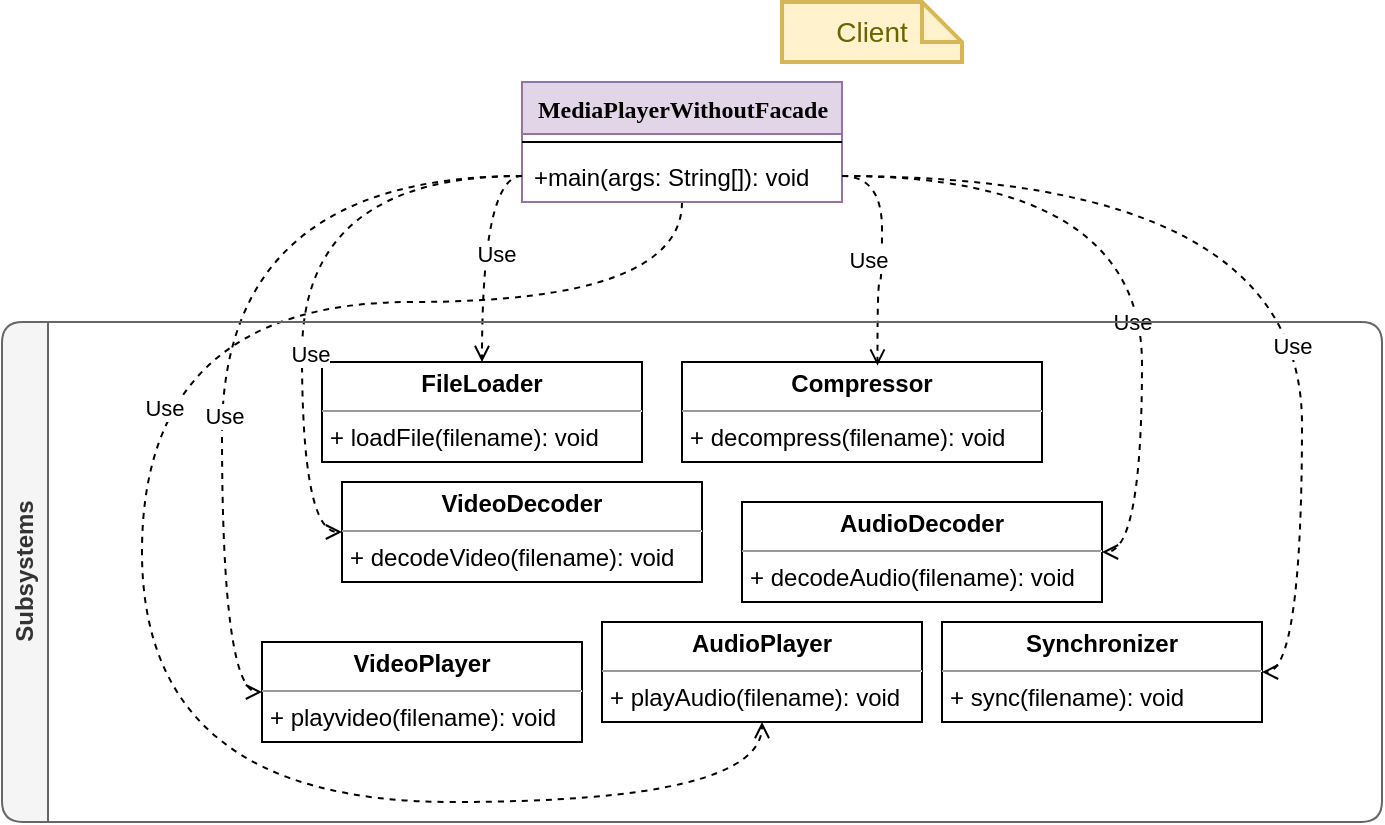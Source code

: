 <mxfile version="26.0.16" pages="4">
  <diagram name="WithoutFacade" id="6133507b-19e7-1e82-6fc7-422aa6c4b21f">
    <mxGraphModel dx="994" dy="523" grid="1" gridSize="10" guides="1" tooltips="1" connect="1" arrows="1" fold="1" page="1" pageScale="1" pageWidth="1100" pageHeight="850" background="none" math="0" shadow="0">
      <root>
        <mxCell id="0" />
        <mxCell id="1" parent="0" />
        <mxCell id="Vu4RK3W-O64Um74c6tS7-9" style="edgeStyle=orthogonalEdgeStyle;rounded=0;orthogonalLoop=1;jettySize=auto;html=1;entryX=0.5;entryY=1;entryDx=0;entryDy=0;dashed=1;strokeColor=default;align=center;verticalAlign=middle;fontFamily=Helvetica;fontSize=11;fontColor=default;labelBackgroundColor=default;jumpStyle=none;endArrow=open;endFill=0;flowAnimation=0;curved=1;" edge="1" parent="1" source="235556782a83e6d0-1" target="Vu4RK3W-O64Um74c6tS7-5">
          <mxGeometry relative="1" as="geometry">
            <Array as="points">
              <mxPoint x="370" y="240" />
              <mxPoint x="100" y="240" />
              <mxPoint x="100" y="490" />
              <mxPoint x="410" y="490" />
            </Array>
          </mxGeometry>
        </mxCell>
        <mxCell id="Vu4RK3W-O64Um74c6tS7-14" value="Use" style="edgeLabel;html=1;align=center;verticalAlign=middle;resizable=0;points=[];" vertex="1" connectable="0" parent="Vu4RK3W-O64Um74c6tS7-9">
          <mxGeometry x="-0.189" y="11" relative="1" as="geometry">
            <mxPoint as="offset" />
          </mxGeometry>
        </mxCell>
        <mxCell id="235556782a83e6d0-1" value="MediaPlayerWithoutFacade" style="swimlane;html=1;fontStyle=1;align=center;verticalAlign=top;childLayout=stackLayout;horizontal=1;startSize=26;horizontalStack=0;resizeParent=1;resizeLast=0;collapsible=1;marginBottom=0;swimlaneFillColor=#ffffff;rounded=0;shadow=0;comic=0;labelBackgroundColor=none;strokeWidth=1;fillColor=#e1d5e7;fontFamily=Verdana;fontSize=12;strokeColor=#9673a6;" parent="1" vertex="1">
          <mxGeometry x="290" y="130" width="160" height="60" as="geometry" />
        </mxCell>
        <mxCell id="235556782a83e6d0-6" value="" style="line;html=1;strokeWidth=1;fillColor=none;align=left;verticalAlign=middle;spacingTop=-1;spacingLeft=3;spacingRight=3;rotatable=0;labelPosition=right;points=[];portConstraint=eastwest;" parent="235556782a83e6d0-1" vertex="1">
          <mxGeometry y="26" width="160" height="8" as="geometry" />
        </mxCell>
        <mxCell id="235556782a83e6d0-7" value="+main(args: String[]): void" style="text;html=1;strokeColor=none;fillColor=none;align=left;verticalAlign=top;spacingLeft=4;spacingRight=4;whiteSpace=wrap;overflow=hidden;rotatable=0;points=[[0,0.5],[1,0.5]];portConstraint=eastwest;" parent="235556782a83e6d0-1" vertex="1">
          <mxGeometry y="34" width="160" height="26" as="geometry" />
        </mxCell>
        <mxCell id="b94bc138ca980ef-1" value="&lt;p style=&quot;margin:0px;margin-top:4px;text-align:center;&quot;&gt;&lt;b&gt;VideoDecoder&lt;/b&gt;&lt;/p&gt;&lt;hr size=&quot;1&quot;&gt;&lt;p style=&quot;margin:0px;margin-left:4px;&quot;&gt;&lt;/p&gt;&lt;p style=&quot;margin:0px;margin-left:4px;&quot;&gt;+ decodeVideo(filename): void&lt;br&gt;&lt;br&gt;&lt;/p&gt;" style="verticalAlign=top;align=left;overflow=fill;fontSize=12;fontFamily=Helvetica;html=1;rounded=0;shadow=0;comic=0;labelBackgroundColor=none;strokeWidth=1" parent="1" vertex="1">
          <mxGeometry x="200" y="330" width="180" height="50" as="geometry" />
        </mxCell>
        <mxCell id="Vu4RK3W-O64Um74c6tS7-1" value="&lt;p style=&quot;margin:0px;margin-top:4px;text-align:center;&quot;&gt;&lt;b&gt;FileLoader&lt;/b&gt;&lt;/p&gt;&lt;hr size=&quot;1&quot;&gt;&lt;p style=&quot;margin:0px;margin-left:4px;&quot;&gt;&lt;/p&gt;&lt;p style=&quot;margin:0px;margin-left:4px;&quot;&gt;+ loadFile(filename): void&lt;br&gt;&lt;br&gt;&lt;/p&gt;" style="verticalAlign=top;align=left;overflow=fill;fontSize=12;fontFamily=Helvetica;html=1;rounded=0;shadow=0;comic=0;labelBackgroundColor=none;strokeWidth=1" vertex="1" parent="1">
          <mxGeometry x="190" y="270" width="160" height="50" as="geometry" />
        </mxCell>
        <mxCell id="Vu4RK3W-O64Um74c6tS7-2" value="&lt;p style=&quot;margin:0px;margin-top:4px;text-align:center;&quot;&gt;&lt;b&gt;Synchronizer&lt;/b&gt;&lt;/p&gt;&lt;hr size=&quot;1&quot;&gt;&lt;p style=&quot;margin:0px;margin-left:4px;&quot;&gt;&lt;/p&gt;&lt;p style=&quot;margin:0px;margin-left:4px;&quot;&gt;+ sync(filename): void&lt;br&gt;&lt;br&gt;&lt;/p&gt;" style="verticalAlign=top;align=left;overflow=fill;fontSize=12;fontFamily=Helvetica;html=1;rounded=0;shadow=0;comic=0;labelBackgroundColor=none;strokeWidth=1" vertex="1" parent="1">
          <mxGeometry x="500" y="400" width="160" height="50" as="geometry" />
        </mxCell>
        <mxCell id="Vu4RK3W-O64Um74c6tS7-3" value="&lt;p style=&quot;margin:0px;margin-top:4px;text-align:center;&quot;&gt;&lt;b&gt;VideoPlayer&lt;/b&gt;&lt;/p&gt;&lt;hr size=&quot;1&quot;&gt;&lt;p style=&quot;margin:0px;margin-left:4px;&quot;&gt;&lt;/p&gt;&lt;p style=&quot;margin:0px;margin-left:4px;&quot;&gt;+ playvideo(filename): void&lt;br&gt;&lt;br&gt;&lt;/p&gt;" style="verticalAlign=top;align=left;overflow=fill;fontSize=12;fontFamily=Helvetica;html=1;rounded=0;shadow=0;comic=0;labelBackgroundColor=none;strokeWidth=1" vertex="1" parent="1">
          <mxGeometry x="160" y="410" width="160" height="50" as="geometry" />
        </mxCell>
        <mxCell id="Vu4RK3W-O64Um74c6tS7-4" value="&lt;p style=&quot;margin:0px;margin-top:4px;text-align:center;&quot;&gt;&lt;b&gt;Compressor&lt;/b&gt;&lt;/p&gt;&lt;hr size=&quot;1&quot;&gt;&lt;p style=&quot;margin:0px;margin-left:4px;&quot;&gt;&lt;/p&gt;&lt;p style=&quot;margin:0px;margin-left:4px;&quot;&gt;+ decompress(filename): void&lt;br&gt;&lt;br&gt;&lt;/p&gt;" style="verticalAlign=top;align=left;overflow=fill;fontSize=12;fontFamily=Helvetica;html=1;rounded=0;shadow=0;comic=0;labelBackgroundColor=none;strokeWidth=1" vertex="1" parent="1">
          <mxGeometry x="370" y="270" width="180" height="50" as="geometry" />
        </mxCell>
        <mxCell id="Vu4RK3W-O64Um74c6tS7-5" value="&lt;p style=&quot;margin:0px;margin-top:4px;text-align:center;&quot;&gt;&lt;b&gt;AudioPlayer&lt;/b&gt;&lt;/p&gt;&lt;hr size=&quot;1&quot;&gt;&lt;p style=&quot;margin:0px;margin-left:4px;&quot;&gt;&lt;/p&gt;&lt;p style=&quot;margin:0px;margin-left:4px;&quot;&gt;+ playAudio(filename): void&lt;br&gt;&lt;br&gt;&lt;/p&gt;" style="verticalAlign=top;align=left;overflow=fill;fontSize=12;fontFamily=Helvetica;html=1;rounded=0;shadow=0;comic=0;labelBackgroundColor=none;strokeWidth=1" vertex="1" parent="1">
          <mxGeometry x="330" y="400" width="160" height="50" as="geometry" />
        </mxCell>
        <mxCell id="Vu4RK3W-O64Um74c6tS7-6" value="&lt;p style=&quot;margin:0px;margin-top:4px;text-align:center;&quot;&gt;&lt;b&gt;AudioDecoder&lt;/b&gt;&lt;/p&gt;&lt;hr size=&quot;1&quot;&gt;&lt;p style=&quot;margin:0px;margin-left:4px;&quot;&gt;&lt;/p&gt;&lt;p style=&quot;margin:0px;margin-left:4px;&quot;&gt;+ decodeAudio(filename): void&lt;br&gt;&lt;br&gt;&lt;/p&gt;" style="verticalAlign=top;align=left;overflow=fill;fontSize=12;fontFamily=Helvetica;html=1;rounded=0;shadow=0;comic=0;labelBackgroundColor=none;strokeWidth=1" vertex="1" parent="1">
          <mxGeometry x="400" y="340" width="180" height="50" as="geometry" />
        </mxCell>
        <mxCell id="Vu4RK3W-O64Um74c6tS7-7" style="edgeStyle=orthogonalEdgeStyle;rounded=0;orthogonalLoop=1;jettySize=auto;html=1;entryX=0;entryY=0.5;entryDx=0;entryDy=0;dashed=1;strokeColor=default;align=center;verticalAlign=middle;fontFamily=Helvetica;fontSize=11;fontColor=default;labelBackgroundColor=default;jumpStyle=none;endArrow=open;endFill=0;flowAnimation=0;curved=1;" edge="1" parent="1" source="235556782a83e6d0-7" target="Vu4RK3W-O64Um74c6tS7-3">
          <mxGeometry relative="1" as="geometry" />
        </mxCell>
        <mxCell id="Vu4RK3W-O64Um74c6tS7-15" value="Use" style="edgeLabel;html=1;align=center;verticalAlign=middle;resizable=0;points=[];" vertex="1" connectable="0" parent="Vu4RK3W-O64Um74c6tS7-7">
          <mxGeometry x="0.262" y="1" relative="1" as="geometry">
            <mxPoint as="offset" />
          </mxGeometry>
        </mxCell>
        <mxCell id="Vu4RK3W-O64Um74c6tS7-8" style="edgeStyle=orthogonalEdgeStyle;rounded=0;orthogonalLoop=1;jettySize=auto;html=1;entryX=1;entryY=0.5;entryDx=0;entryDy=0;dashed=1;strokeColor=default;align=center;verticalAlign=middle;fontFamily=Helvetica;fontSize=11;fontColor=default;labelBackgroundColor=default;jumpStyle=none;endArrow=open;endFill=0;flowAnimation=0;curved=1;" edge="1" parent="1" source="235556782a83e6d0-7" target="Vu4RK3W-O64Um74c6tS7-2">
          <mxGeometry relative="1" as="geometry" />
        </mxCell>
        <mxCell id="Vu4RK3W-O64Um74c6tS7-20" value="Use" style="edgeLabel;html=1;align=center;verticalAlign=middle;resizable=0;points=[];" vertex="1" connectable="0" parent="Vu4RK3W-O64Um74c6tS7-8">
          <mxGeometry x="0.265" y="-5" relative="1" as="geometry">
            <mxPoint as="offset" />
          </mxGeometry>
        </mxCell>
        <mxCell id="Vu4RK3W-O64Um74c6tS7-10" style="edgeStyle=orthogonalEdgeStyle;rounded=0;orthogonalLoop=1;jettySize=auto;html=1;entryX=1;entryY=0.5;entryDx=0;entryDy=0;dashed=1;strokeColor=default;align=center;verticalAlign=middle;fontFamily=Helvetica;fontSize=11;fontColor=default;labelBackgroundColor=default;jumpStyle=none;endArrow=open;endFill=0;flowAnimation=0;curved=1;" edge="1" parent="1" source="235556782a83e6d0-7" target="Vu4RK3W-O64Um74c6tS7-6">
          <mxGeometry relative="1" as="geometry" />
        </mxCell>
        <mxCell id="Vu4RK3W-O64Um74c6tS7-19" value="Use" style="edgeLabel;html=1;align=center;verticalAlign=middle;resizable=0;points=[];" vertex="1" connectable="0" parent="Vu4RK3W-O64Um74c6tS7-10">
          <mxGeometry x="0.246" y="-5" relative="1" as="geometry">
            <mxPoint as="offset" />
          </mxGeometry>
        </mxCell>
        <mxCell id="Vu4RK3W-O64Um74c6tS7-11" style="edgeStyle=orthogonalEdgeStyle;rounded=0;orthogonalLoop=1;jettySize=auto;html=1;entryX=0;entryY=0.5;entryDx=0;entryDy=0;dashed=1;strokeColor=default;align=center;verticalAlign=middle;fontFamily=Helvetica;fontSize=11;fontColor=default;labelBackgroundColor=default;jumpStyle=none;endArrow=open;endFill=0;flowAnimation=0;curved=1;" edge="1" parent="1" source="235556782a83e6d0-7" target="b94bc138ca980ef-1">
          <mxGeometry relative="1" as="geometry" />
        </mxCell>
        <mxCell id="Vu4RK3W-O64Um74c6tS7-16" value="Use" style="edgeLabel;html=1;align=center;verticalAlign=middle;resizable=0;points=[];" vertex="1" connectable="0" parent="Vu4RK3W-O64Um74c6tS7-11">
          <mxGeometry x="0.292" y="4" relative="1" as="geometry">
            <mxPoint as="offset" />
          </mxGeometry>
        </mxCell>
        <mxCell id="Vu4RK3W-O64Um74c6tS7-12" style="edgeStyle=orthogonalEdgeStyle;rounded=0;orthogonalLoop=1;jettySize=auto;html=1;entryX=0.5;entryY=0;entryDx=0;entryDy=0;dashed=1;strokeColor=default;align=center;verticalAlign=middle;fontFamily=Helvetica;fontSize=11;fontColor=default;labelBackgroundColor=default;jumpStyle=none;endArrow=open;endFill=0;flowAnimation=0;curved=1;" edge="1" parent="1" source="235556782a83e6d0-7" target="Vu4RK3W-O64Um74c6tS7-1">
          <mxGeometry relative="1" as="geometry" />
        </mxCell>
        <mxCell id="Vu4RK3W-O64Um74c6tS7-17" value="Use" style="edgeLabel;html=1;align=center;verticalAlign=middle;resizable=0;points=[];" vertex="1" connectable="0" parent="Vu4RK3W-O64Um74c6tS7-12">
          <mxGeometry x="0.044" y="7" relative="1" as="geometry">
            <mxPoint as="offset" />
          </mxGeometry>
        </mxCell>
        <mxCell id="Vu4RK3W-O64Um74c6tS7-13" style="edgeStyle=orthogonalEdgeStyle;rounded=0;orthogonalLoop=1;jettySize=auto;html=1;entryX=0.543;entryY=0.036;entryDx=0;entryDy=0;entryPerimeter=0;jumpStyle=none;curved=1;flowAnimation=0;endArrow=open;endFill=0;dashed=1;" edge="1" parent="1" source="235556782a83e6d0-7" target="Vu4RK3W-O64Um74c6tS7-4">
          <mxGeometry relative="1" as="geometry" />
        </mxCell>
        <mxCell id="Vu4RK3W-O64Um74c6tS7-18" value="Use" style="edgeLabel;html=1;align=center;verticalAlign=middle;resizable=0;points=[];" vertex="1" connectable="0" parent="Vu4RK3W-O64Um74c6tS7-13">
          <mxGeometry x="0.059" y="-7" relative="1" as="geometry">
            <mxPoint as="offset" />
          </mxGeometry>
        </mxCell>
        <mxCell id="Vu4RK3W-O64Um74c6tS7-21" value="Subsystems" style="swimlane;horizontal=0;whiteSpace=wrap;html=1;fillColor=#f5f5f5;fontColor=#333333;strokeColor=#666666;rounded=1;" vertex="1" parent="1">
          <mxGeometry x="30" y="250" width="690" height="250" as="geometry" />
        </mxCell>
        <mxCell id="IYMOxzq5dBctC5B16yrV-1" value="Client" style="shape=note;strokeWidth=2;fontSize=14;size=20;whiteSpace=wrap;html=1;fillColor=#fff2cc;strokeColor=#d6b656;fontColor=#666600;" vertex="1" parent="1">
          <mxGeometry x="420" y="90" width="90" height="30" as="geometry" />
        </mxCell>
      </root>
    </mxGraphModel>
  </diagram>
  <diagram name="UsingFacade" id="ZYXUV3uYE8f81eXHWOrT">
    <mxGraphModel dx="1169" dy="615" grid="1" gridSize="10" guides="1" tooltips="1" connect="1" arrows="1" fold="1" page="1" pageScale="1" pageWidth="1100" pageHeight="850" background="none" math="0" shadow="0">
      <root>
        <mxCell id="jJFOSbCBYpV7oklc8UeE-0" />
        <mxCell id="jJFOSbCBYpV7oklc8UeE-1" parent="jJFOSbCBYpV7oklc8UeE-0" />
        <mxCell id="jJFOSbCBYpV7oklc8UeE-2" style="edgeStyle=orthogonalEdgeStyle;rounded=0;orthogonalLoop=1;jettySize=auto;html=1;entryX=0.5;entryY=1;entryDx=0;entryDy=0;dashed=1;strokeColor=default;align=center;verticalAlign=middle;fontFamily=Helvetica;fontSize=11;fontColor=default;labelBackgroundColor=default;jumpStyle=none;endArrow=open;endFill=0;flowAnimation=0;curved=1;" edge="1" parent="jJFOSbCBYpV7oklc8UeE-1" source="jJFOSbCBYpV7oklc8UeE-4" target="jJFOSbCBYpV7oklc8UeE-12">
          <mxGeometry relative="1" as="geometry">
            <Array as="points">
              <mxPoint x="370" y="240" />
              <mxPoint x="100" y="240" />
              <mxPoint x="100" y="490" />
              <mxPoint x="410" y="490" />
            </Array>
          </mxGeometry>
        </mxCell>
        <mxCell id="jJFOSbCBYpV7oklc8UeE-3" value="Use" style="edgeLabel;html=1;align=center;verticalAlign=middle;resizable=0;points=[];" vertex="1" connectable="0" parent="jJFOSbCBYpV7oklc8UeE-2">
          <mxGeometry x="-0.189" y="11" relative="1" as="geometry">
            <mxPoint as="offset" />
          </mxGeometry>
        </mxCell>
        <mxCell id="jJFOSbCBYpV7oklc8UeE-4" value="MediaFacade" style="swimlane;html=1;fontStyle=1;align=center;verticalAlign=top;childLayout=stackLayout;horizontal=1;startSize=26;horizontalStack=0;resizeParent=1;resizeLast=0;collapsible=1;marginBottom=0;swimlaneFillColor=#ffffff;rounded=0;shadow=0;comic=0;labelBackgroundColor=none;strokeWidth=1;fillColor=#e1d5e7;fontFamily=Verdana;fontSize=12;strokeColor=#9673a6;" vertex="1" parent="jJFOSbCBYpV7oklc8UeE-1">
          <mxGeometry x="310" y="130" width="180" height="70" as="geometry" />
        </mxCell>
        <mxCell id="jJFOSbCBYpV7oklc8UeE-5" value="" style="line;html=1;strokeWidth=1;fillColor=none;align=left;verticalAlign=middle;spacingTop=-1;spacingLeft=3;spacingRight=3;rotatable=0;labelPosition=right;points=[];portConstraint=eastwest;" vertex="1" parent="jJFOSbCBYpV7oklc8UeE-4">
          <mxGeometry y="26" width="180" height="8" as="geometry" />
        </mxCell>
        <mxCell id="jJFOSbCBYpV7oklc8UeE-6" value="+playMovie(filename): void" style="text;html=1;strokeColor=none;fillColor=none;align=left;verticalAlign=top;spacingLeft=4;spacingRight=4;whiteSpace=wrap;overflow=hidden;rotatable=0;points=[[0,0.5],[1,0.5]];portConstraint=eastwest;" vertex="1" parent="jJFOSbCBYpV7oklc8UeE-4">
          <mxGeometry y="34" width="180" height="26" as="geometry" />
        </mxCell>
        <mxCell id="jJFOSbCBYpV7oklc8UeE-7" value="&lt;p style=&quot;margin:0px;margin-top:4px;text-align:center;&quot;&gt;&lt;b&gt;VideoDecoder&lt;/b&gt;&lt;/p&gt;&lt;hr size=&quot;1&quot;&gt;&lt;p style=&quot;margin:0px;margin-left:4px;&quot;&gt;&lt;/p&gt;&lt;p style=&quot;margin:0px;margin-left:4px;&quot;&gt;+ decodeVideo(filename): void&lt;br&gt;&lt;br&gt;&lt;/p&gt;" style="verticalAlign=top;align=left;overflow=fill;fontSize=12;fontFamily=Helvetica;html=1;rounded=0;shadow=0;comic=0;labelBackgroundColor=none;strokeWidth=1" vertex="1" parent="jJFOSbCBYpV7oklc8UeE-1">
          <mxGeometry x="200" y="330" width="180" height="50" as="geometry" />
        </mxCell>
        <mxCell id="jJFOSbCBYpV7oklc8UeE-8" value="&lt;p style=&quot;margin:0px;margin-top:4px;text-align:center;&quot;&gt;&lt;b&gt;FileLoader&lt;/b&gt;&lt;/p&gt;&lt;hr size=&quot;1&quot;&gt;&lt;p style=&quot;margin:0px;margin-left:4px;&quot;&gt;&lt;/p&gt;&lt;p style=&quot;margin:0px;margin-left:4px;&quot;&gt;+ loadFile(filename): void&lt;br&gt;&lt;br&gt;&lt;/p&gt;" style="verticalAlign=top;align=left;overflow=fill;fontSize=12;fontFamily=Helvetica;html=1;rounded=0;shadow=0;comic=0;labelBackgroundColor=none;strokeWidth=1" vertex="1" parent="jJFOSbCBYpV7oklc8UeE-1">
          <mxGeometry x="190" y="270" width="160" height="50" as="geometry" />
        </mxCell>
        <mxCell id="jJFOSbCBYpV7oklc8UeE-9" value="&lt;p style=&quot;margin:0px;margin-top:4px;text-align:center;&quot;&gt;&lt;b&gt;Synchronizer&lt;/b&gt;&lt;/p&gt;&lt;hr size=&quot;1&quot;&gt;&lt;p style=&quot;margin:0px;margin-left:4px;&quot;&gt;&lt;/p&gt;&lt;p style=&quot;margin:0px;margin-left:4px;&quot;&gt;+ sync(filename): void&lt;br&gt;&lt;br&gt;&lt;/p&gt;" style="verticalAlign=top;align=left;overflow=fill;fontSize=12;fontFamily=Helvetica;html=1;rounded=0;shadow=0;comic=0;labelBackgroundColor=none;strokeWidth=1" vertex="1" parent="jJFOSbCBYpV7oklc8UeE-1">
          <mxGeometry x="500" y="400" width="160" height="50" as="geometry" />
        </mxCell>
        <mxCell id="jJFOSbCBYpV7oklc8UeE-10" value="&lt;p style=&quot;margin:0px;margin-top:4px;text-align:center;&quot;&gt;&lt;b&gt;VideoPlayer&lt;/b&gt;&lt;/p&gt;&lt;hr size=&quot;1&quot;&gt;&lt;p style=&quot;margin:0px;margin-left:4px;&quot;&gt;&lt;/p&gt;&lt;p style=&quot;margin:0px;margin-left:4px;&quot;&gt;+ playvideo(filename): void&lt;br&gt;&lt;br&gt;&lt;/p&gt;" style="verticalAlign=top;align=left;overflow=fill;fontSize=12;fontFamily=Helvetica;html=1;rounded=0;shadow=0;comic=0;labelBackgroundColor=none;strokeWidth=1" vertex="1" parent="jJFOSbCBYpV7oklc8UeE-1">
          <mxGeometry x="160" y="410" width="160" height="50" as="geometry" />
        </mxCell>
        <mxCell id="jJFOSbCBYpV7oklc8UeE-11" value="&lt;p style=&quot;margin:0px;margin-top:4px;text-align:center;&quot;&gt;&lt;b&gt;Compressor&lt;/b&gt;&lt;/p&gt;&lt;hr size=&quot;1&quot;&gt;&lt;p style=&quot;margin:0px;margin-left:4px;&quot;&gt;&lt;/p&gt;&lt;p style=&quot;margin:0px;margin-left:4px;&quot;&gt;+ decompress(filename): void&lt;br&gt;&lt;br&gt;&lt;/p&gt;" style="verticalAlign=top;align=left;overflow=fill;fontSize=12;fontFamily=Helvetica;html=1;rounded=0;shadow=0;comic=0;labelBackgroundColor=none;strokeWidth=1" vertex="1" parent="jJFOSbCBYpV7oklc8UeE-1">
          <mxGeometry x="370" y="270" width="180" height="50" as="geometry" />
        </mxCell>
        <mxCell id="jJFOSbCBYpV7oklc8UeE-12" value="&lt;p style=&quot;margin:0px;margin-top:4px;text-align:center;&quot;&gt;&lt;b&gt;AudioPlayer&lt;/b&gt;&lt;/p&gt;&lt;hr size=&quot;1&quot;&gt;&lt;p style=&quot;margin:0px;margin-left:4px;&quot;&gt;&lt;/p&gt;&lt;p style=&quot;margin:0px;margin-left:4px;&quot;&gt;+ playAudio(filename): void&lt;br&gt;&lt;br&gt;&lt;/p&gt;" style="verticalAlign=top;align=left;overflow=fill;fontSize=12;fontFamily=Helvetica;html=1;rounded=0;shadow=0;comic=0;labelBackgroundColor=none;strokeWidth=1" vertex="1" parent="jJFOSbCBYpV7oklc8UeE-1">
          <mxGeometry x="330" y="400" width="160" height="50" as="geometry" />
        </mxCell>
        <mxCell id="jJFOSbCBYpV7oklc8UeE-13" value="&lt;p style=&quot;margin:0px;margin-top:4px;text-align:center;&quot;&gt;&lt;b&gt;AudioDecoder&lt;/b&gt;&lt;/p&gt;&lt;hr size=&quot;1&quot;&gt;&lt;p style=&quot;margin:0px;margin-left:4px;&quot;&gt;&lt;/p&gt;&lt;p style=&quot;margin:0px;margin-left:4px;&quot;&gt;+ decodeAudio(filename): void&lt;br&gt;&lt;br&gt;&lt;/p&gt;" style="verticalAlign=top;align=left;overflow=fill;fontSize=12;fontFamily=Helvetica;html=1;rounded=0;shadow=0;comic=0;labelBackgroundColor=none;strokeWidth=1" vertex="1" parent="jJFOSbCBYpV7oklc8UeE-1">
          <mxGeometry x="400" y="340" width="180" height="50" as="geometry" />
        </mxCell>
        <mxCell id="jJFOSbCBYpV7oklc8UeE-14" style="edgeStyle=orthogonalEdgeStyle;rounded=0;orthogonalLoop=1;jettySize=auto;html=1;entryX=0;entryY=0.5;entryDx=0;entryDy=0;dashed=1;strokeColor=default;align=center;verticalAlign=middle;fontFamily=Helvetica;fontSize=11;fontColor=default;labelBackgroundColor=default;jumpStyle=none;endArrow=open;endFill=0;flowAnimation=0;curved=1;" edge="1" parent="jJFOSbCBYpV7oklc8UeE-1" source="jJFOSbCBYpV7oklc8UeE-6" target="jJFOSbCBYpV7oklc8UeE-10">
          <mxGeometry relative="1" as="geometry" />
        </mxCell>
        <mxCell id="jJFOSbCBYpV7oklc8UeE-15" value="Use" style="edgeLabel;html=1;align=center;verticalAlign=middle;resizable=0;points=[];" vertex="1" connectable="0" parent="jJFOSbCBYpV7oklc8UeE-14">
          <mxGeometry x="0.262" y="1" relative="1" as="geometry">
            <mxPoint as="offset" />
          </mxGeometry>
        </mxCell>
        <mxCell id="jJFOSbCBYpV7oklc8UeE-16" style="edgeStyle=orthogonalEdgeStyle;rounded=0;orthogonalLoop=1;jettySize=auto;html=1;entryX=1;entryY=0.5;entryDx=0;entryDy=0;dashed=1;strokeColor=default;align=center;verticalAlign=middle;fontFamily=Helvetica;fontSize=11;fontColor=default;labelBackgroundColor=default;jumpStyle=none;endArrow=open;endFill=0;flowAnimation=0;curved=1;" edge="1" parent="jJFOSbCBYpV7oklc8UeE-1" source="jJFOSbCBYpV7oklc8UeE-6" target="jJFOSbCBYpV7oklc8UeE-9">
          <mxGeometry relative="1" as="geometry" />
        </mxCell>
        <mxCell id="jJFOSbCBYpV7oklc8UeE-17" value="Use" style="edgeLabel;html=1;align=center;verticalAlign=middle;resizable=0;points=[];" vertex="1" connectable="0" parent="jJFOSbCBYpV7oklc8UeE-16">
          <mxGeometry x="0.265" y="-5" relative="1" as="geometry">
            <mxPoint as="offset" />
          </mxGeometry>
        </mxCell>
        <mxCell id="jJFOSbCBYpV7oklc8UeE-18" style="edgeStyle=orthogonalEdgeStyle;rounded=0;orthogonalLoop=1;jettySize=auto;html=1;entryX=1;entryY=0.5;entryDx=0;entryDy=0;dashed=1;strokeColor=default;align=center;verticalAlign=middle;fontFamily=Helvetica;fontSize=11;fontColor=default;labelBackgroundColor=default;jumpStyle=none;endArrow=open;endFill=0;flowAnimation=0;curved=1;" edge="1" parent="jJFOSbCBYpV7oklc8UeE-1" source="jJFOSbCBYpV7oklc8UeE-6" target="jJFOSbCBYpV7oklc8UeE-13">
          <mxGeometry relative="1" as="geometry" />
        </mxCell>
        <mxCell id="jJFOSbCBYpV7oklc8UeE-19" value="Use" style="edgeLabel;html=1;align=center;verticalAlign=middle;resizable=0;points=[];" vertex="1" connectable="0" parent="jJFOSbCBYpV7oklc8UeE-18">
          <mxGeometry x="0.246" y="-5" relative="1" as="geometry">
            <mxPoint as="offset" />
          </mxGeometry>
        </mxCell>
        <mxCell id="jJFOSbCBYpV7oklc8UeE-20" style="edgeStyle=orthogonalEdgeStyle;rounded=0;orthogonalLoop=1;jettySize=auto;html=1;entryX=0;entryY=0.5;entryDx=0;entryDy=0;dashed=1;strokeColor=default;align=center;verticalAlign=middle;fontFamily=Helvetica;fontSize=11;fontColor=default;labelBackgroundColor=default;jumpStyle=none;endArrow=open;endFill=0;flowAnimation=0;curved=1;" edge="1" parent="jJFOSbCBYpV7oklc8UeE-1" source="jJFOSbCBYpV7oklc8UeE-6" target="jJFOSbCBYpV7oklc8UeE-7">
          <mxGeometry relative="1" as="geometry" />
        </mxCell>
        <mxCell id="jJFOSbCBYpV7oklc8UeE-21" value="Use" style="edgeLabel;html=1;align=center;verticalAlign=middle;resizable=0;points=[];" vertex="1" connectable="0" parent="jJFOSbCBYpV7oklc8UeE-20">
          <mxGeometry x="0.292" y="4" relative="1" as="geometry">
            <mxPoint as="offset" />
          </mxGeometry>
        </mxCell>
        <mxCell id="jJFOSbCBYpV7oklc8UeE-22" style="edgeStyle=orthogonalEdgeStyle;rounded=0;orthogonalLoop=1;jettySize=auto;html=1;entryX=0.5;entryY=0;entryDx=0;entryDy=0;dashed=1;strokeColor=default;align=center;verticalAlign=middle;fontFamily=Helvetica;fontSize=11;fontColor=default;labelBackgroundColor=default;jumpStyle=none;endArrow=open;endFill=0;flowAnimation=0;curved=1;" edge="1" parent="jJFOSbCBYpV7oklc8UeE-1" source="jJFOSbCBYpV7oklc8UeE-6" target="jJFOSbCBYpV7oklc8UeE-8">
          <mxGeometry relative="1" as="geometry" />
        </mxCell>
        <mxCell id="jJFOSbCBYpV7oklc8UeE-23" value="Use" style="edgeLabel;html=1;align=center;verticalAlign=middle;resizable=0;points=[];" vertex="1" connectable="0" parent="jJFOSbCBYpV7oklc8UeE-22">
          <mxGeometry x="0.044" y="7" relative="1" as="geometry">
            <mxPoint as="offset" />
          </mxGeometry>
        </mxCell>
        <mxCell id="jJFOSbCBYpV7oklc8UeE-24" style="edgeStyle=orthogonalEdgeStyle;rounded=0;orthogonalLoop=1;jettySize=auto;html=1;entryX=0.543;entryY=0.036;entryDx=0;entryDy=0;entryPerimeter=0;jumpStyle=none;curved=1;flowAnimation=0;endArrow=open;endFill=0;dashed=1;" edge="1" parent="jJFOSbCBYpV7oklc8UeE-1" source="jJFOSbCBYpV7oklc8UeE-6" target="jJFOSbCBYpV7oklc8UeE-11">
          <mxGeometry relative="1" as="geometry" />
        </mxCell>
        <mxCell id="jJFOSbCBYpV7oklc8UeE-25" value="Use" style="edgeLabel;html=1;align=center;verticalAlign=middle;resizable=0;points=[];" vertex="1" connectable="0" parent="jJFOSbCBYpV7oklc8UeE-24">
          <mxGeometry x="0.059" y="-7" relative="1" as="geometry">
            <mxPoint as="offset" />
          </mxGeometry>
        </mxCell>
        <mxCell id="jJFOSbCBYpV7oklc8UeE-26" value="Subsystems" style="swimlane;horizontal=0;whiteSpace=wrap;html=1;rounded=1;fillColor=#f5f5f5;fontColor=#333333;strokeColor=#666666;" vertex="1" parent="jJFOSbCBYpV7oklc8UeE-1">
          <mxGeometry x="30" y="250" width="690" height="250" as="geometry" />
        </mxCell>
        <mxCell id="dXQEuHqz0vZdecl4wRSA-0" value="MediaPlayerWithFacade" style="swimlane;html=1;fontStyle=1;align=center;verticalAlign=top;childLayout=stackLayout;horizontal=1;startSize=26;horizontalStack=0;resizeParent=1;resizeLast=0;collapsible=1;marginBottom=0;swimlaneFillColor=#ffffff;rounded=0;shadow=0;comic=0;labelBackgroundColor=none;strokeWidth=1;fillColor=none;fontFamily=Verdana;fontSize=12" vertex="1" parent="jJFOSbCBYpV7oklc8UeE-1">
          <mxGeometry x="20" y="110" width="160" height="60" as="geometry" />
        </mxCell>
        <mxCell id="dXQEuHqz0vZdecl4wRSA-1" value="" style="line;html=1;strokeWidth=1;fillColor=none;align=left;verticalAlign=middle;spacingTop=-1;spacingLeft=3;spacingRight=3;rotatable=0;labelPosition=right;points=[];portConstraint=eastwest;" vertex="1" parent="dXQEuHqz0vZdecl4wRSA-0">
          <mxGeometry y="26" width="160" height="8" as="geometry" />
        </mxCell>
        <mxCell id="dXQEuHqz0vZdecl4wRSA-2" value="+main(args: String[]): void" style="text;html=1;strokeColor=none;fillColor=none;align=left;verticalAlign=top;spacingLeft=4;spacingRight=4;whiteSpace=wrap;overflow=hidden;rotatable=0;points=[[0,0.5],[1,0.5]];portConstraint=eastwest;" vertex="1" parent="dXQEuHqz0vZdecl4wRSA-0">
          <mxGeometry y="34" width="160" height="26" as="geometry" />
        </mxCell>
        <mxCell id="e5YRxtbg6fqcwPyMQhgf-1" style="edgeStyle=orthogonalEdgeStyle;rounded=0;orthogonalLoop=1;jettySize=auto;html=1;entryX=-0.024;entryY=0.341;entryDx=0;entryDy=0;entryPerimeter=0;" edge="1" parent="jJFOSbCBYpV7oklc8UeE-1" source="dXQEuHqz0vZdecl4wRSA-2" target="jJFOSbCBYpV7oklc8UeE-4">
          <mxGeometry relative="1" as="geometry" />
        </mxCell>
        <mxCell id="e5YRxtbg6fqcwPyMQhgf-3" value="Client" style="shape=note;strokeWidth=2;fontSize=14;size=20;whiteSpace=wrap;html=1;fillColor=#fff2cc;strokeColor=#d6b656;fontColor=#666600;" vertex="1" parent="jJFOSbCBYpV7oklc8UeE-1">
          <mxGeometry x="130" y="80" width="90" height="30" as="geometry" />
        </mxCell>
        <mxCell id="e5YRxtbg6fqcwPyMQhgf-4" value="Facade" style="shape=note;strokeWidth=2;fontSize=14;size=20;whiteSpace=wrap;html=1;fillColor=#fff2cc;strokeColor=#d6b656;fontColor=#666600;" vertex="1" parent="jJFOSbCBYpV7oklc8UeE-1">
          <mxGeometry x="450" y="100" width="100" height="30" as="geometry" />
        </mxCell>
      </root>
    </mxGraphModel>
  </diagram>
  <diagram name="FacadeScalable" id="gyG8EZM14hUMBkTQvihF">
    <mxGraphModel dx="1169" dy="615" grid="1" gridSize="10" guides="1" tooltips="1" connect="1" arrows="1" fold="1" page="1" pageScale="1" pageWidth="1100" pageHeight="850" background="none" math="0" shadow="0">
      <root>
        <mxCell id="PbzHdO25Cdc48aqvu1pv-0" />
        <mxCell id="PbzHdO25Cdc48aqvu1pv-1" parent="PbzHdO25Cdc48aqvu1pv-0" />
        <mxCell id="PbzHdO25Cdc48aqvu1pv-2" style="edgeStyle=orthogonalEdgeStyle;rounded=0;orthogonalLoop=1;jettySize=auto;html=1;entryX=0.5;entryY=1;entryDx=0;entryDy=0;dashed=1;strokeColor=default;align=center;verticalAlign=middle;fontFamily=Helvetica;fontSize=11;fontColor=default;labelBackgroundColor=default;jumpStyle=none;endArrow=open;endFill=0;flowAnimation=0;curved=1;" edge="1" parent="PbzHdO25Cdc48aqvu1pv-1" source="PbzHdO25Cdc48aqvu1pv-4" target="PbzHdO25Cdc48aqvu1pv-13">
          <mxGeometry relative="1" as="geometry">
            <Array as="points">
              <mxPoint x="370" y="240" />
              <mxPoint x="100" y="240" />
              <mxPoint x="100" y="490" />
              <mxPoint x="410" y="490" />
            </Array>
          </mxGeometry>
        </mxCell>
        <mxCell id="PbzHdO25Cdc48aqvu1pv-3" value="Use" style="edgeLabel;html=1;align=center;verticalAlign=middle;resizable=0;points=[];" vertex="1" connectable="0" parent="PbzHdO25Cdc48aqvu1pv-2">
          <mxGeometry x="-0.189" y="11" relative="1" as="geometry">
            <mxPoint as="offset" />
          </mxGeometry>
        </mxCell>
        <mxCell id="PbzHdO25Cdc48aqvu1pv-4" value="MediaFacade" style="swimlane;html=1;fontStyle=1;align=center;verticalAlign=top;childLayout=stackLayout;horizontal=1;startSize=26;horizontalStack=0;resizeParent=1;resizeLast=0;collapsible=1;marginBottom=0;swimlaneFillColor=#ffffff;rounded=0;shadow=0;comic=0;labelBackgroundColor=none;strokeWidth=1;fillColor=#e1d5e7;fontFamily=Verdana;fontSize=12;strokeColor=#9673a6;" vertex="1" parent="PbzHdO25Cdc48aqvu1pv-1">
          <mxGeometry x="310" y="100" width="340" height="86" as="geometry" />
        </mxCell>
        <mxCell id="PbzHdO25Cdc48aqvu1pv-5" value="" style="line;html=1;strokeWidth=1;fillColor=none;align=left;verticalAlign=middle;spacingTop=-1;spacingLeft=3;spacingRight=3;rotatable=0;labelPosition=right;points=[];portConstraint=eastwest;" vertex="1" parent="PbzHdO25Cdc48aqvu1pv-4">
          <mxGeometry y="26" width="340" height="8" as="geometry" />
        </mxCell>
        <mxCell id="PbzHdO25Cdc48aqvu1pv-6" value="+playMovieFromFile(filename, subtitleFile, quality): void" style="text;html=1;strokeColor=none;fillColor=none;align=left;verticalAlign=top;spacingLeft=4;spacingRight=4;whiteSpace=wrap;overflow=hidden;rotatable=0;points=[[0,0.5],[1,0.5]];portConstraint=eastwest;" vertex="1" parent="PbzHdO25Cdc48aqvu1pv-4">
          <mxGeometry y="34" width="340" height="26" as="geometry" />
        </mxCell>
        <mxCell id="PbzHdO25Cdc48aqvu1pv-7" value="+playMovieFromStreaming(url, subtitleFile, quality): void" style="text;html=1;strokeColor=none;fillColor=none;align=left;verticalAlign=top;spacingLeft=4;spacingRight=4;whiteSpace=wrap;overflow=hidden;rotatable=0;points=[[0,0.5],[1,0.5]];portConstraint=eastwest;" vertex="1" parent="PbzHdO25Cdc48aqvu1pv-4">
          <mxGeometry y="60" width="340" height="26" as="geometry" />
        </mxCell>
        <mxCell id="PbzHdO25Cdc48aqvu1pv-8" value="&lt;p style=&quot;margin:0px;margin-top:4px;text-align:center;&quot;&gt;&lt;b&gt;VideoDecoder&lt;/b&gt;&lt;/p&gt;&lt;hr size=&quot;1&quot;&gt;&lt;p style=&quot;margin:0px;margin-left:4px;&quot;&gt;&lt;/p&gt;&lt;p style=&quot;margin:0px;margin-left:4px;&quot;&gt;+ decodeVideo(filename): void&lt;br&gt;&lt;br&gt;&lt;/p&gt;" style="verticalAlign=top;align=left;overflow=fill;fontSize=12;fontFamily=Helvetica;html=1;rounded=0;shadow=0;comic=0;labelBackgroundColor=none;strokeWidth=1" vertex="1" parent="PbzHdO25Cdc48aqvu1pv-1">
          <mxGeometry x="200" y="330" width="180" height="50" as="geometry" />
        </mxCell>
        <mxCell id="PbzHdO25Cdc48aqvu1pv-9" value="&lt;p style=&quot;margin:0px;margin-top:4px;text-align:center;&quot;&gt;&lt;b&gt;FileLoader&lt;/b&gt;&lt;/p&gt;&lt;hr size=&quot;1&quot;&gt;&lt;p style=&quot;margin:0px;margin-left:4px;&quot;&gt;&lt;/p&gt;&lt;p style=&quot;margin:0px;margin-left:4px;&quot;&gt;+ loadFile(filename): void&lt;br&gt;&lt;br&gt;&lt;/p&gt;" style="verticalAlign=top;align=left;overflow=fill;fontSize=12;fontFamily=Helvetica;html=1;rounded=0;shadow=0;comic=0;labelBackgroundColor=none;strokeWidth=1" vertex="1" parent="PbzHdO25Cdc48aqvu1pv-1">
          <mxGeometry x="190" y="270" width="160" height="50" as="geometry" />
        </mxCell>
        <mxCell id="PbzHdO25Cdc48aqvu1pv-10" value="&lt;p style=&quot;margin:0px;margin-top:4px;text-align:center;&quot;&gt;&lt;b&gt;Synchronizer&lt;/b&gt;&lt;/p&gt;&lt;hr size=&quot;1&quot;&gt;&lt;p style=&quot;margin:0px;margin-left:4px;&quot;&gt;&lt;/p&gt;&lt;p style=&quot;margin:0px;margin-left:4px;&quot;&gt;+ sync(filename): void&lt;br&gt;&lt;br&gt;&lt;/p&gt;" style="verticalAlign=top;align=left;overflow=fill;fontSize=12;fontFamily=Helvetica;html=1;rounded=0;shadow=0;comic=0;labelBackgroundColor=none;strokeWidth=1" vertex="1" parent="PbzHdO25Cdc48aqvu1pv-1">
          <mxGeometry x="500" y="400" width="160" height="50" as="geometry" />
        </mxCell>
        <mxCell id="PbzHdO25Cdc48aqvu1pv-11" value="&lt;p style=&quot;margin:0px;margin-top:4px;text-align:center;&quot;&gt;&lt;b&gt;VideoPlayer&lt;/b&gt;&lt;/p&gt;&lt;hr size=&quot;1&quot;&gt;&lt;p style=&quot;margin:0px;margin-left:4px;&quot;&gt;&lt;/p&gt;&lt;p style=&quot;margin:0px;margin-left:4px;&quot;&gt;+ playvideo(filename): void&lt;br&gt;&lt;br&gt;&lt;/p&gt;" style="verticalAlign=top;align=left;overflow=fill;fontSize=12;fontFamily=Helvetica;html=1;rounded=0;shadow=0;comic=0;labelBackgroundColor=none;strokeWidth=1" vertex="1" parent="PbzHdO25Cdc48aqvu1pv-1">
          <mxGeometry x="160" y="410" width="160" height="50" as="geometry" />
        </mxCell>
        <mxCell id="PbzHdO25Cdc48aqvu1pv-12" value="&lt;p style=&quot;margin:0px;margin-top:4px;text-align:center;&quot;&gt;&lt;b&gt;Compressor&lt;/b&gt;&lt;/p&gt;&lt;hr size=&quot;1&quot;&gt;&lt;p style=&quot;margin:0px;margin-left:4px;&quot;&gt;&lt;/p&gt;&lt;p style=&quot;margin:0px;margin-left:4px;&quot;&gt;+ decompress(filename): void&lt;br&gt;&lt;br&gt;&lt;/p&gt;" style="verticalAlign=top;align=left;overflow=fill;fontSize=12;fontFamily=Helvetica;html=1;rounded=0;shadow=0;comic=0;labelBackgroundColor=none;strokeWidth=1" vertex="1" parent="PbzHdO25Cdc48aqvu1pv-1">
          <mxGeometry x="370" y="270" width="180" height="50" as="geometry" />
        </mxCell>
        <mxCell id="PbzHdO25Cdc48aqvu1pv-13" value="&lt;p style=&quot;margin:0px;margin-top:4px;text-align:center;&quot;&gt;&lt;b&gt;AudioPlayer&lt;/b&gt;&lt;/p&gt;&lt;hr size=&quot;1&quot;&gt;&lt;p style=&quot;margin:0px;margin-left:4px;&quot;&gt;&lt;/p&gt;&lt;p style=&quot;margin:0px;margin-left:4px;&quot;&gt;+ playAudio(filename): void&lt;br&gt;&lt;br&gt;&lt;/p&gt;" style="verticalAlign=top;align=left;overflow=fill;fontSize=12;fontFamily=Helvetica;html=1;rounded=0;shadow=0;comic=0;labelBackgroundColor=none;strokeWidth=1" vertex="1" parent="PbzHdO25Cdc48aqvu1pv-1">
          <mxGeometry x="330" y="400" width="160" height="50" as="geometry" />
        </mxCell>
        <mxCell id="PbzHdO25Cdc48aqvu1pv-14" value="&lt;p style=&quot;margin:0px;margin-top:4px;text-align:center;&quot;&gt;&lt;b&gt;AudioDecoder&lt;/b&gt;&lt;/p&gt;&lt;hr size=&quot;1&quot;&gt;&lt;p style=&quot;margin:0px;margin-left:4px;&quot;&gt;&lt;/p&gt;&lt;p style=&quot;margin:0px;margin-left:4px;&quot;&gt;+ decodeAudio(filename): void&lt;br&gt;&lt;br&gt;&lt;/p&gt;" style="verticalAlign=top;align=left;overflow=fill;fontSize=12;fontFamily=Helvetica;html=1;rounded=0;shadow=0;comic=0;labelBackgroundColor=none;strokeWidth=1" vertex="1" parent="PbzHdO25Cdc48aqvu1pv-1">
          <mxGeometry x="400" y="340" width="180" height="50" as="geometry" />
        </mxCell>
        <mxCell id="PbzHdO25Cdc48aqvu1pv-15" style="edgeStyle=orthogonalEdgeStyle;rounded=0;orthogonalLoop=1;jettySize=auto;html=1;entryX=0;entryY=0.5;entryDx=0;entryDy=0;dashed=1;strokeColor=default;align=center;verticalAlign=middle;fontFamily=Helvetica;fontSize=11;fontColor=default;labelBackgroundColor=default;jumpStyle=none;endArrow=open;endFill=0;flowAnimation=0;curved=1;" edge="1" parent="PbzHdO25Cdc48aqvu1pv-1" source="PbzHdO25Cdc48aqvu1pv-6" target="PbzHdO25Cdc48aqvu1pv-11">
          <mxGeometry relative="1" as="geometry" />
        </mxCell>
        <mxCell id="PbzHdO25Cdc48aqvu1pv-16" value="Use" style="edgeLabel;html=1;align=center;verticalAlign=middle;resizable=0;points=[];" vertex="1" connectable="0" parent="PbzHdO25Cdc48aqvu1pv-15">
          <mxGeometry x="0.262" y="1" relative="1" as="geometry">
            <mxPoint as="offset" />
          </mxGeometry>
        </mxCell>
        <mxCell id="PbzHdO25Cdc48aqvu1pv-17" style="edgeStyle=orthogonalEdgeStyle;rounded=0;orthogonalLoop=1;jettySize=auto;html=1;entryX=1;entryY=0.5;entryDx=0;entryDy=0;dashed=1;strokeColor=default;align=center;verticalAlign=middle;fontFamily=Helvetica;fontSize=11;fontColor=default;labelBackgroundColor=default;jumpStyle=none;endArrow=open;endFill=0;flowAnimation=0;curved=1;" edge="1" parent="PbzHdO25Cdc48aqvu1pv-1" source="PbzHdO25Cdc48aqvu1pv-6" target="PbzHdO25Cdc48aqvu1pv-10">
          <mxGeometry relative="1" as="geometry" />
        </mxCell>
        <mxCell id="PbzHdO25Cdc48aqvu1pv-18" value="Use" style="edgeLabel;html=1;align=center;verticalAlign=middle;resizable=0;points=[];" vertex="1" connectable="0" parent="PbzHdO25Cdc48aqvu1pv-17">
          <mxGeometry x="0.265" y="-5" relative="1" as="geometry">
            <mxPoint as="offset" />
          </mxGeometry>
        </mxCell>
        <mxCell id="PbzHdO25Cdc48aqvu1pv-19" style="edgeStyle=orthogonalEdgeStyle;rounded=0;orthogonalLoop=1;jettySize=auto;html=1;entryX=1;entryY=0.5;entryDx=0;entryDy=0;dashed=1;strokeColor=default;align=center;verticalAlign=middle;fontFamily=Helvetica;fontSize=11;fontColor=default;labelBackgroundColor=default;jumpStyle=none;endArrow=open;endFill=0;flowAnimation=0;curved=1;" edge="1" parent="PbzHdO25Cdc48aqvu1pv-1" source="PbzHdO25Cdc48aqvu1pv-6" target="PbzHdO25Cdc48aqvu1pv-14">
          <mxGeometry relative="1" as="geometry" />
        </mxCell>
        <mxCell id="PbzHdO25Cdc48aqvu1pv-20" value="Use" style="edgeLabel;html=1;align=center;verticalAlign=middle;resizable=0;points=[];" vertex="1" connectable="0" parent="PbzHdO25Cdc48aqvu1pv-19">
          <mxGeometry x="0.246" y="-5" relative="1" as="geometry">
            <mxPoint as="offset" />
          </mxGeometry>
        </mxCell>
        <mxCell id="PbzHdO25Cdc48aqvu1pv-21" style="edgeStyle=orthogonalEdgeStyle;rounded=0;orthogonalLoop=1;jettySize=auto;html=1;entryX=0;entryY=0.5;entryDx=0;entryDy=0;dashed=1;strokeColor=default;align=center;verticalAlign=middle;fontFamily=Helvetica;fontSize=11;fontColor=default;labelBackgroundColor=default;jumpStyle=none;endArrow=open;endFill=0;flowAnimation=0;curved=1;" edge="1" parent="PbzHdO25Cdc48aqvu1pv-1" source="PbzHdO25Cdc48aqvu1pv-6" target="PbzHdO25Cdc48aqvu1pv-8">
          <mxGeometry relative="1" as="geometry" />
        </mxCell>
        <mxCell id="PbzHdO25Cdc48aqvu1pv-22" value="Use" style="edgeLabel;html=1;align=center;verticalAlign=middle;resizable=0;points=[];" vertex="1" connectable="0" parent="PbzHdO25Cdc48aqvu1pv-21">
          <mxGeometry x="0.292" y="4" relative="1" as="geometry">
            <mxPoint as="offset" />
          </mxGeometry>
        </mxCell>
        <mxCell id="PbzHdO25Cdc48aqvu1pv-23" style="edgeStyle=orthogonalEdgeStyle;rounded=0;orthogonalLoop=1;jettySize=auto;html=1;entryX=0.5;entryY=0;entryDx=0;entryDy=0;dashed=1;strokeColor=default;align=center;verticalAlign=middle;fontFamily=Helvetica;fontSize=11;fontColor=default;labelBackgroundColor=default;jumpStyle=none;endArrow=open;endFill=0;flowAnimation=0;curved=1;" edge="1" parent="PbzHdO25Cdc48aqvu1pv-1" source="PbzHdO25Cdc48aqvu1pv-6" target="PbzHdO25Cdc48aqvu1pv-9">
          <mxGeometry relative="1" as="geometry" />
        </mxCell>
        <mxCell id="PbzHdO25Cdc48aqvu1pv-24" value="Use" style="edgeLabel;html=1;align=center;verticalAlign=middle;resizable=0;points=[];" vertex="1" connectable="0" parent="PbzHdO25Cdc48aqvu1pv-23">
          <mxGeometry x="0.044" y="7" relative="1" as="geometry">
            <mxPoint as="offset" />
          </mxGeometry>
        </mxCell>
        <mxCell id="PbzHdO25Cdc48aqvu1pv-25" style="edgeStyle=orthogonalEdgeStyle;rounded=0;orthogonalLoop=1;jettySize=auto;html=1;entryX=0.543;entryY=0.036;entryDx=0;entryDy=0;entryPerimeter=0;jumpStyle=none;curved=1;flowAnimation=0;endArrow=open;endFill=0;dashed=1;" edge="1" parent="PbzHdO25Cdc48aqvu1pv-1" source="PbzHdO25Cdc48aqvu1pv-6" target="PbzHdO25Cdc48aqvu1pv-12">
          <mxGeometry relative="1" as="geometry" />
        </mxCell>
        <mxCell id="PbzHdO25Cdc48aqvu1pv-26" value="Use" style="edgeLabel;html=1;align=center;verticalAlign=middle;resizable=0;points=[];" vertex="1" connectable="0" parent="PbzHdO25Cdc48aqvu1pv-25">
          <mxGeometry x="0.059" y="-7" relative="1" as="geometry">
            <mxPoint as="offset" />
          </mxGeometry>
        </mxCell>
        <mxCell id="PbzHdO25Cdc48aqvu1pv-27" value="Subsystems" style="swimlane;horizontal=0;whiteSpace=wrap;html=1;rounded=1;fillColor=#f5f5f5;fontColor=#333333;strokeColor=#666666;" vertex="1" parent="PbzHdO25Cdc48aqvu1pv-1">
          <mxGeometry x="30" y="250" width="690" height="360" as="geometry" />
        </mxCell>
        <mxCell id="PbzHdO25Cdc48aqvu1pv-28" value="&lt;p style=&quot;margin:0px;margin-top:4px;text-align:center;&quot;&gt;&lt;b&gt;StreamingService&lt;/b&gt;&lt;/p&gt;&lt;hr size=&quot;1&quot;&gt;&lt;p style=&quot;margin:0px;margin-left:4px;&quot;&gt;&lt;/p&gt;&lt;p style=&quot;margin:0px;margin-left:4px;&quot;&gt;+ connect(url): void&lt;br&gt;&lt;br&gt;&lt;/p&gt;" style="verticalAlign=top;align=left;overflow=fill;fontSize=12;fontFamily=Helvetica;html=1;rounded=0;shadow=0;comic=0;labelBackgroundColor=none;strokeWidth=1;fillColor=#d5e8d4;strokeColor=#82b366;" vertex="1" parent="PbzHdO25Cdc48aqvu1pv-27">
          <mxGeometry x="510" y="290" width="160" height="50" as="geometry" />
        </mxCell>
        <mxCell id="PbzHdO25Cdc48aqvu1pv-29" value="&lt;p style=&quot;margin:0px;margin-top:4px;text-align:center;&quot;&gt;&lt;b&gt;QualitySettings&lt;/b&gt;&lt;/p&gt;&lt;hr size=&quot;1&quot;&gt;&lt;p style=&quot;margin:0px;margin-left:4px;&quot;&gt;&lt;/p&gt;&lt;p style=&quot;margin:0px;margin-left:4px;&quot;&gt;+ setQuality(level): void&lt;br&gt;&lt;br&gt;&lt;/p&gt;" style="verticalAlign=top;align=left;overflow=fill;fontSize=12;fontFamily=Helvetica;html=1;rounded=0;shadow=0;comic=0;labelBackgroundColor=none;strokeWidth=1;fillColor=#d5e8d4;strokeColor=#82b366;" vertex="1" parent="PbzHdO25Cdc48aqvu1pv-27">
          <mxGeometry x="320" y="290" width="160" height="50" as="geometry" />
        </mxCell>
        <mxCell id="PbzHdO25Cdc48aqvu1pv-30" value="&lt;p style=&quot;margin:0px;margin-top:4px;text-align:center;&quot;&gt;&lt;b&gt;ParentalControl&lt;/b&gt;&lt;/p&gt;&lt;hr size=&quot;1&quot;&gt;&lt;p style=&quot;margin:0px;margin-left:4px;&quot;&gt;&lt;/p&gt;&lt;p style=&quot;margin:0px;margin-left:4px;&quot;&gt;+ checkPermissions(file): void&lt;br&gt;&lt;br&gt;&lt;/p&gt;" style="verticalAlign=top;align=left;overflow=fill;fontSize=12;fontFamily=Helvetica;html=1;rounded=0;shadow=0;comic=0;labelBackgroundColor=none;strokeWidth=1;fillColor=#d5e8d4;strokeColor=#82b366;" vertex="1" parent="PbzHdO25Cdc48aqvu1pv-27">
          <mxGeometry x="500" y="230" width="160" height="50" as="geometry" />
        </mxCell>
        <mxCell id="PbzHdO25Cdc48aqvu1pv-31" value="&lt;p style=&quot;margin:0px;margin-top:4px;text-align:center;&quot;&gt;&lt;b&gt;Subtitles&lt;/b&gt;&lt;/p&gt;&lt;hr size=&quot;1&quot;&gt;&lt;p style=&quot;margin:0px;margin-left:4px;&quot;&gt;&lt;/p&gt;&lt;p style=&quot;margin:0px;margin-left:4px;&quot;&gt;+ load(subtitleFile): void&lt;br&gt;&lt;br&gt;&lt;/p&gt;" style="verticalAlign=top;align=left;overflow=fill;fontSize=12;fontFamily=Helvetica;html=1;rounded=0;shadow=0;comic=0;labelBackgroundColor=none;strokeWidth=1;fillColor=#d5e8d4;strokeColor=#82b366;" vertex="1" parent="PbzHdO25Cdc48aqvu1pv-27">
          <mxGeometry x="140" y="280" width="160" height="50" as="geometry" />
        </mxCell>
        <mxCell id="PbzHdO25Cdc48aqvu1pv-32" value="MediaPlayer" style="swimlane;html=1;fontStyle=1;align=center;verticalAlign=top;childLayout=stackLayout;horizontal=1;startSize=26;horizontalStack=0;resizeParent=1;resizeLast=0;collapsible=1;marginBottom=0;swimlaneFillColor=#ffffff;rounded=0;shadow=0;comic=0;labelBackgroundColor=none;strokeWidth=1;fillColor=none;fontFamily=Verdana;fontSize=12" vertex="1" parent="PbzHdO25Cdc48aqvu1pv-1">
          <mxGeometry x="20" y="90" width="160" height="60" as="geometry" />
        </mxCell>
        <mxCell id="PbzHdO25Cdc48aqvu1pv-33" value="" style="line;html=1;strokeWidth=1;fillColor=none;align=left;verticalAlign=middle;spacingTop=-1;spacingLeft=3;spacingRight=3;rotatable=0;labelPosition=right;points=[];portConstraint=eastwest;" vertex="1" parent="PbzHdO25Cdc48aqvu1pv-32">
          <mxGeometry y="26" width="160" height="8" as="geometry" />
        </mxCell>
        <mxCell id="PbzHdO25Cdc48aqvu1pv-34" value="+main(args: String[]): void" style="text;html=1;strokeColor=none;fillColor=none;align=left;verticalAlign=top;spacingLeft=4;spacingRight=4;whiteSpace=wrap;overflow=hidden;rotatable=0;points=[[0,0.5],[1,0.5]];portConstraint=eastwest;" vertex="1" parent="PbzHdO25Cdc48aqvu1pv-32">
          <mxGeometry y="34" width="160" height="26" as="geometry" />
        </mxCell>
        <mxCell id="PbzHdO25Cdc48aqvu1pv-35" style="edgeStyle=orthogonalEdgeStyle;rounded=0;orthogonalLoop=1;jettySize=auto;html=1;entryX=-0.024;entryY=0.341;entryDx=0;entryDy=0;entryPerimeter=0;" edge="1" parent="PbzHdO25Cdc48aqvu1pv-1" source="PbzHdO25Cdc48aqvu1pv-34" target="PbzHdO25Cdc48aqvu1pv-4">
          <mxGeometry relative="1" as="geometry" />
        </mxCell>
        <mxCell id="PbzHdO25Cdc48aqvu1pv-36" value="Client" style="shape=note;strokeWidth=2;fontSize=14;size=20;whiteSpace=wrap;html=1;fillColor=#fff2cc;strokeColor=#d6b656;fontColor=#666600;" vertex="1" parent="PbzHdO25Cdc48aqvu1pv-1">
          <mxGeometry x="140" y="60" width="90" height="30" as="geometry" />
        </mxCell>
        <mxCell id="PbzHdO25Cdc48aqvu1pv-37" value="Facade" style="shape=note;strokeWidth=2;fontSize=14;size=20;whiteSpace=wrap;html=1;fillColor=#fff2cc;strokeColor=#d6b656;fontColor=#666600;" vertex="1" parent="PbzHdO25Cdc48aqvu1pv-1">
          <mxGeometry x="610" y="70" width="100" height="30" as="geometry" />
        </mxCell>
        <mxCell id="PbzHdO25Cdc48aqvu1pv-38" style="edgeStyle=orthogonalEdgeStyle;rounded=0;orthogonalLoop=1;jettySize=auto;html=1;entryX=1;entryY=0.5;entryDx=0;entryDy=0;dashed=1;strokeColor=#82b366;align=center;verticalAlign=middle;fontFamily=Helvetica;fontSize=11;fontColor=default;labelBackgroundColor=default;jumpStyle=none;endArrow=open;endFill=0;flowAnimation=0;curved=1;fillColor=#d5e8d4;" edge="1" parent="PbzHdO25Cdc48aqvu1pv-1" source="PbzHdO25Cdc48aqvu1pv-6" target="PbzHdO25Cdc48aqvu1pv-30">
          <mxGeometry relative="1" as="geometry" />
        </mxCell>
        <mxCell id="PbzHdO25Cdc48aqvu1pv-39" style="edgeStyle=orthogonalEdgeStyle;rounded=0;orthogonalLoop=1;jettySize=auto;html=1;entryX=1;entryY=0.5;entryDx=0;entryDy=0;dashed=1;strokeColor=#82b366;align=center;verticalAlign=middle;fontFamily=Helvetica;fontSize=11;fontColor=default;labelBackgroundColor=default;jumpStyle=none;endArrow=open;endFill=0;flowAnimation=0;curved=1;fillColor=#d5e8d4;" edge="1" parent="PbzHdO25Cdc48aqvu1pv-1" source="PbzHdO25Cdc48aqvu1pv-6" target="PbzHdO25Cdc48aqvu1pv-28">
          <mxGeometry relative="1" as="geometry" />
        </mxCell>
        <mxCell id="PbzHdO25Cdc48aqvu1pv-40" style="edgeStyle=orthogonalEdgeStyle;rounded=0;orthogonalLoop=1;jettySize=auto;html=1;entryX=0;entryY=0.5;entryDx=0;entryDy=0;dashed=1;strokeColor=#82b366;align=center;verticalAlign=middle;fontFamily=Helvetica;fontSize=11;fontColor=default;labelBackgroundColor=default;jumpStyle=none;endArrow=open;endFill=0;flowAnimation=0;curved=1;fillColor=#d5e8d4;" edge="1" parent="PbzHdO25Cdc48aqvu1pv-1" source="PbzHdO25Cdc48aqvu1pv-6" target="PbzHdO25Cdc48aqvu1pv-31">
          <mxGeometry relative="1" as="geometry" />
        </mxCell>
        <mxCell id="PbzHdO25Cdc48aqvu1pv-41" style="edgeStyle=orthogonalEdgeStyle;rounded=0;orthogonalLoop=1;jettySize=auto;html=1;entryX=0.25;entryY=1;entryDx=0;entryDy=0;dashed=1;strokeColor=#82b366;align=center;verticalAlign=middle;fontFamily=Helvetica;fontSize=11;fontColor=default;labelBackgroundColor=default;jumpStyle=none;endArrow=open;endFill=0;flowAnimation=0;curved=1;fillColor=#d5e8d4;" edge="1" parent="PbzHdO25Cdc48aqvu1pv-1" source="PbzHdO25Cdc48aqvu1pv-6" target="PbzHdO25Cdc48aqvu1pv-29">
          <mxGeometry relative="1" as="geometry">
            <Array as="points">
              <mxPoint x="620" y="177" />
              <mxPoint x="620" y="330" />
              <mxPoint x="790" y="330" />
              <mxPoint x="790" y="610" />
              <mxPoint x="390" y="610" />
            </Array>
          </mxGeometry>
        </mxCell>
      </root>
    </mxGraphModel>
  </diagram>
  <diagram name="FacadeAditional" id="lZfinXoJ3OojDQU_7Skz">
    <mxGraphModel dx="2629" dy="1655" grid="1" gridSize="10" guides="1" tooltips="1" connect="1" arrows="1" fold="1" page="1" pageScale="1" pageWidth="1100" pageHeight="850" background="none" math="0" shadow="0">
      <root>
        <mxCell id="ppEJvfHFdPZzRkUgsFjk-0" />
        <mxCell id="ppEJvfHFdPZzRkUgsFjk-1" parent="ppEJvfHFdPZzRkUgsFjk-0" />
        <mxCell id="ppEJvfHFdPZzRkUgsFjk-4" value="MediaFacade" style="swimlane;html=1;fontStyle=1;align=center;verticalAlign=top;childLayout=stackLayout;horizontal=1;startSize=26;horizontalStack=0;resizeParent=1;resizeLast=0;collapsible=1;marginBottom=0;swimlaneFillColor=#ffffff;rounded=0;shadow=0;comic=0;labelBackgroundColor=none;strokeWidth=1;fillColor=#e1d5e7;fontFamily=Verdana;fontSize=12;strokeColor=#9673a6;" vertex="1" parent="ppEJvfHFdPZzRkUgsFjk-1">
          <mxGeometry x="-190" y="-534" width="340" height="274" as="geometry" />
        </mxCell>
        <mxCell id="_mocstZ4NfBnB9rMgxOu-68" value="- video:&amp;nbsp;VideoPlaybackFacade" style="text;html=1;strokeColor=none;fillColor=none;align=left;verticalAlign=top;spacingLeft=4;spacingRight=4;whiteSpace=wrap;overflow=hidden;rotatable=0;points=[[0,0.5],[1,0.5]];portConstraint=eastwest;" vertex="1" parent="ppEJvfHFdPZzRkUgsFjk-4">
          <mxGeometry y="26" width="340" height="26" as="geometry" />
        </mxCell>
        <mxCell id="_mocstZ4NfBnB9rMgxOu-69" value="- audio:&amp;nbsp;AudioPlaybackFacade" style="text;html=1;strokeColor=none;fillColor=none;align=left;verticalAlign=top;spacingLeft=4;spacingRight=4;whiteSpace=wrap;overflow=hidden;rotatable=0;points=[[0,0.5],[1,0.5]];portConstraint=eastwest;" vertex="1" parent="ppEJvfHFdPZzRkUgsFjk-4">
          <mxGeometry y="52" width="340" height="26" as="geometry" />
        </mxCell>
        <mxCell id="_mocstZ4NfBnB9rMgxOu-71" value="- subtitles:&amp;nbsp;SubtitlesFacade" style="text;html=1;strokeColor=none;fillColor=none;align=left;verticalAlign=top;spacingLeft=4;spacingRight=4;whiteSpace=wrap;overflow=hidden;rotatable=0;points=[[0,0.5],[1,0.5]];portConstraint=eastwest;" vertex="1" parent="ppEJvfHFdPZzRkUgsFjk-4">
          <mxGeometry y="78" width="340" height="26" as="geometry" />
        </mxCell>
        <mxCell id="_mocstZ4NfBnB9rMgxOu-72" value="- quality: QualityFacade" style="text;html=1;strokeColor=none;fillColor=none;align=left;verticalAlign=top;spacingLeft=4;spacingRight=4;whiteSpace=wrap;overflow=hidden;rotatable=0;points=[[0,0.5],[1,0.5]];portConstraint=eastwest;" vertex="1" parent="ppEJvfHFdPZzRkUgsFjk-4">
          <mxGeometry y="104" width="340" height="26" as="geometry" />
        </mxCell>
        <mxCell id="_mocstZ4NfBnB9rMgxOu-73" value="- parental: ParentalControlFacade" style="text;html=1;strokeColor=none;fillColor=none;align=left;verticalAlign=top;spacingLeft=4;spacingRight=4;whiteSpace=wrap;overflow=hidden;rotatable=0;points=[[0,0.5],[1,0.5]];portConstraint=eastwest;" vertex="1" parent="ppEJvfHFdPZzRkUgsFjk-4">
          <mxGeometry y="130" width="340" height="26" as="geometry" />
        </mxCell>
        <mxCell id="_mocstZ4NfBnB9rMgxOu-74" value="- streaming: StreamingFacade" style="text;html=1;strokeColor=none;fillColor=none;align=left;verticalAlign=top;spacingLeft=4;spacingRight=4;whiteSpace=wrap;overflow=hidden;rotatable=0;points=[[0,0.5],[1,0.5]];portConstraint=eastwest;" vertex="1" parent="ppEJvfHFdPZzRkUgsFjk-4">
          <mxGeometry y="156" width="340" height="26" as="geometry" />
        </mxCell>
        <mxCell id="ppEJvfHFdPZzRkUgsFjk-6" value="-&amp;nbsp;synchronizer: Synchronizer" style="text;html=1;strokeColor=none;fillColor=none;align=left;verticalAlign=top;spacingLeft=4;spacingRight=4;whiteSpace=wrap;overflow=hidden;rotatable=0;points=[[0,0.5],[1,0.5]];portConstraint=eastwest;" vertex="1" parent="ppEJvfHFdPZzRkUgsFjk-4">
          <mxGeometry y="182" width="340" height="26" as="geometry" />
        </mxCell>
        <mxCell id="ppEJvfHFdPZzRkUgsFjk-5" value="" style="line;html=1;strokeWidth=1;fillColor=none;align=left;verticalAlign=middle;spacingTop=-1;spacingLeft=3;spacingRight=3;rotatable=0;labelPosition=right;points=[];portConstraint=eastwest;" vertex="1" parent="ppEJvfHFdPZzRkUgsFjk-4">
          <mxGeometry y="208" width="340" height="14" as="geometry" />
        </mxCell>
        <mxCell id="_mocstZ4NfBnB9rMgxOu-67" value="+playMovieFromFile(filename, subtitleFile, quality): void" style="text;html=1;strokeColor=none;fillColor=none;align=left;verticalAlign=top;spacingLeft=4;spacingRight=4;whiteSpace=wrap;overflow=hidden;rotatable=0;points=[[0,0.5],[1,0.5]];portConstraint=eastwest;" vertex="1" parent="ppEJvfHFdPZzRkUgsFjk-4">
          <mxGeometry y="222" width="340" height="26" as="geometry" />
        </mxCell>
        <mxCell id="ppEJvfHFdPZzRkUgsFjk-7" value="+playMovieFromStreaming(url, subtitleFile, quality): void" style="text;html=1;strokeColor=none;fillColor=none;align=left;verticalAlign=top;spacingLeft=4;spacingRight=4;whiteSpace=wrap;overflow=hidden;rotatable=0;points=[[0,0.5],[1,0.5]];portConstraint=eastwest;" vertex="1" parent="ppEJvfHFdPZzRkUgsFjk-4">
          <mxGeometry y="248" width="340" height="26" as="geometry" />
        </mxCell>
        <mxCell id="ppEJvfHFdPZzRkUgsFjk-15" style="edgeStyle=orthogonalEdgeStyle;rounded=0;orthogonalLoop=1;jettySize=auto;html=1;entryX=1;entryY=0.75;entryDx=0;entryDy=0;dashed=1;strokeColor=default;align=center;verticalAlign=middle;fontFamily=Helvetica;fontSize=11;fontColor=default;labelBackgroundColor=default;jumpStyle=none;endArrow=open;endFill=0;flowAnimation=0;curved=1;" edge="1" parent="ppEJvfHFdPZzRkUgsFjk-1" source="_mocstZ4NfBnB9rMgxOu-8" target="ppEJvfHFdPZzRkUgsFjk-11">
          <mxGeometry relative="1" as="geometry" />
        </mxCell>
        <mxCell id="ppEJvfHFdPZzRkUgsFjk-16" value="Use" style="edgeLabel;html=1;align=center;verticalAlign=middle;resizable=0;points=[];" vertex="1" connectable="0" parent="ppEJvfHFdPZzRkUgsFjk-15">
          <mxGeometry x="0.262" y="1" relative="1" as="geometry">
            <mxPoint as="offset" />
          </mxGeometry>
        </mxCell>
        <mxCell id="ppEJvfHFdPZzRkUgsFjk-19" style="edgeStyle=orthogonalEdgeStyle;rounded=0;orthogonalLoop=1;jettySize=auto;html=1;entryX=1;entryY=0.5;entryDx=0;entryDy=0;dashed=1;strokeColor=default;align=center;verticalAlign=middle;fontFamily=Helvetica;fontSize=11;fontColor=default;labelBackgroundColor=default;jumpStyle=none;endArrow=open;endFill=0;flowAnimation=0;curved=1;" edge="1" parent="ppEJvfHFdPZzRkUgsFjk-1" source="_mocstZ4NfBnB9rMgxOu-13" target="ppEJvfHFdPZzRkUgsFjk-14">
          <mxGeometry relative="1" as="geometry" />
        </mxCell>
        <mxCell id="ppEJvfHFdPZzRkUgsFjk-20" value="Use" style="edgeLabel;html=1;align=center;verticalAlign=middle;resizable=0;points=[];" vertex="1" connectable="0" parent="ppEJvfHFdPZzRkUgsFjk-19">
          <mxGeometry x="0.246" y="-5" relative="1" as="geometry">
            <mxPoint as="offset" />
          </mxGeometry>
        </mxCell>
        <mxCell id="ppEJvfHFdPZzRkUgsFjk-21" style="edgeStyle=orthogonalEdgeStyle;rounded=0;orthogonalLoop=1;jettySize=auto;html=1;entryX=1;entryY=0.75;entryDx=0;entryDy=0;dashed=1;strokeColor=default;align=center;verticalAlign=middle;fontFamily=Helvetica;fontSize=11;fontColor=default;labelBackgroundColor=default;jumpStyle=none;endArrow=open;endFill=0;flowAnimation=0;curved=1;" edge="1" parent="ppEJvfHFdPZzRkUgsFjk-1" source="_mocstZ4NfBnB9rMgxOu-7" target="ppEJvfHFdPZzRkUgsFjk-8">
          <mxGeometry relative="1" as="geometry" />
        </mxCell>
        <mxCell id="ppEJvfHFdPZzRkUgsFjk-22" value="Use" style="edgeLabel;html=1;align=center;verticalAlign=middle;resizable=0;points=[];" vertex="1" connectable="0" parent="ppEJvfHFdPZzRkUgsFjk-21">
          <mxGeometry x="0.292" y="4" relative="1" as="geometry">
            <mxPoint as="offset" />
          </mxGeometry>
        </mxCell>
        <mxCell id="ppEJvfHFdPZzRkUgsFjk-23" style="edgeStyle=orthogonalEdgeStyle;rounded=0;orthogonalLoop=1;jettySize=auto;html=1;entryX=1;entryY=0.75;entryDx=0;entryDy=0;dashed=1;strokeColor=default;align=center;verticalAlign=middle;fontFamily=Helvetica;fontSize=11;fontColor=default;labelBackgroundColor=default;jumpStyle=none;endArrow=open;endFill=0;flowAnimation=0;curved=1;" edge="1" parent="ppEJvfHFdPZzRkUgsFjk-1" source="_mocstZ4NfBnB9rMgxOu-3" target="ppEJvfHFdPZzRkUgsFjk-9">
          <mxGeometry relative="1" as="geometry" />
        </mxCell>
        <mxCell id="ppEJvfHFdPZzRkUgsFjk-24" value="Use" style="edgeLabel;html=1;align=center;verticalAlign=middle;resizable=0;points=[];" vertex="1" connectable="0" parent="ppEJvfHFdPZzRkUgsFjk-23">
          <mxGeometry x="0.044" y="7" relative="1" as="geometry">
            <mxPoint as="offset" />
          </mxGeometry>
        </mxCell>
        <mxCell id="ppEJvfHFdPZzRkUgsFjk-25" style="edgeStyle=orthogonalEdgeStyle;rounded=0;orthogonalLoop=1;jettySize=auto;html=1;entryX=1;entryY=0.75;entryDx=0;entryDy=0;jumpStyle=none;curved=1;flowAnimation=0;endArrow=open;endFill=0;dashed=1;" edge="1" parent="ppEJvfHFdPZzRkUgsFjk-1" source="_mocstZ4NfBnB9rMgxOu-6" target="ppEJvfHFdPZzRkUgsFjk-12">
          <mxGeometry relative="1" as="geometry" />
        </mxCell>
        <mxCell id="ppEJvfHFdPZzRkUgsFjk-26" value="Use" style="edgeLabel;html=1;align=center;verticalAlign=middle;resizable=0;points=[];" vertex="1" connectable="0" parent="ppEJvfHFdPZzRkUgsFjk-25">
          <mxGeometry x="0.059" y="-7" relative="1" as="geometry">
            <mxPoint as="offset" />
          </mxGeometry>
        </mxCell>
        <mxCell id="ppEJvfHFdPZzRkUgsFjk-27" value="Subsystems" style="swimlane;horizontal=0;whiteSpace=wrap;html=1;rounded=1;fillColor=#f5f5f5;fontColor=#333333;strokeColor=#666666;" vertex="1" parent="ppEJvfHFdPZzRkUgsFjk-1">
          <mxGeometry x="-470" y="-20" width="710" height="380" as="geometry" />
        </mxCell>
        <mxCell id="ppEJvfHFdPZzRkUgsFjk-28" value="&lt;p style=&quot;margin:0px;margin-top:4px;text-align:center;&quot;&gt;&lt;b&gt;StreamingService&lt;/b&gt;&lt;/p&gt;&lt;hr size=&quot;1&quot;&gt;&lt;p style=&quot;margin:0px;margin-left:4px;&quot;&gt;&lt;/p&gt;&lt;p style=&quot;margin:0px;margin-left:4px;&quot;&gt;+ connect(url): void&lt;br&gt;&lt;br&gt;&lt;/p&gt;" style="verticalAlign=top;align=left;overflow=fill;fontSize=12;fontFamily=Helvetica;html=1;rounded=0;shadow=0;comic=0;labelBackgroundColor=none;strokeWidth=1;" vertex="1" parent="ppEJvfHFdPZzRkUgsFjk-27">
          <mxGeometry x="260" y="170" width="160" height="50" as="geometry" />
        </mxCell>
        <mxCell id="ppEJvfHFdPZzRkUgsFjk-29" value="&lt;p style=&quot;margin:0px;margin-top:4px;text-align:center;&quot;&gt;&lt;b&gt;QualitySettings&lt;/b&gt;&lt;/p&gt;&lt;hr size=&quot;1&quot;&gt;&lt;p style=&quot;margin:0px;margin-left:4px;&quot;&gt;&lt;/p&gt;&lt;p style=&quot;margin:0px;margin-left:4px;&quot;&gt;+ setQuality(level): void&lt;br&gt;&lt;br&gt;&lt;/p&gt;" style="verticalAlign=top;align=left;overflow=fill;fontSize=12;fontFamily=Helvetica;html=1;rounded=0;shadow=0;comic=0;labelBackgroundColor=none;strokeWidth=1;" vertex="1" parent="ppEJvfHFdPZzRkUgsFjk-27">
          <mxGeometry x="40" y="40" width="160" height="50" as="geometry" />
        </mxCell>
        <mxCell id="ppEJvfHFdPZzRkUgsFjk-30" value="&lt;p style=&quot;margin:0px;margin-top:4px;text-align:center;&quot;&gt;&lt;b&gt;ParentalControl&lt;/b&gt;&lt;/p&gt;&lt;hr size=&quot;1&quot;&gt;&lt;p style=&quot;margin:0px;margin-left:4px;&quot;&gt;&lt;/p&gt;&lt;p style=&quot;margin:0px;margin-left:4px;&quot;&gt;+ checkPermissions(file): void&lt;br&gt;&lt;br&gt;&lt;/p&gt;" style="verticalAlign=top;align=left;overflow=fill;fontSize=12;fontFamily=Helvetica;html=1;rounded=0;shadow=0;comic=0;labelBackgroundColor=none;strokeWidth=1;" vertex="1" parent="ppEJvfHFdPZzRkUgsFjk-27">
          <mxGeometry x="275" y="20" width="160" height="50" as="geometry" />
        </mxCell>
        <mxCell id="ppEJvfHFdPZzRkUgsFjk-31" value="&lt;p style=&quot;margin:0px;margin-top:4px;text-align:center;&quot;&gt;&lt;b&gt;Subtitles&lt;/b&gt;&lt;/p&gt;&lt;hr size=&quot;1&quot;&gt;&lt;p style=&quot;margin:0px;margin-left:4px;&quot;&gt;&lt;/p&gt;&lt;p style=&quot;margin:0px;margin-left:4px;&quot;&gt;+ load(subtitleFile): void&lt;br&gt;&lt;br&gt;&lt;/p&gt;" style="verticalAlign=top;align=left;overflow=fill;fontSize=12;fontFamily=Helvetica;html=1;rounded=0;shadow=0;comic=0;labelBackgroundColor=none;strokeWidth=1;" vertex="1" parent="ppEJvfHFdPZzRkUgsFjk-27">
          <mxGeometry x="300" y="270" width="160" height="50" as="geometry" />
        </mxCell>
        <mxCell id="ppEJvfHFdPZzRkUgsFjk-14" value="&lt;p style=&quot;margin:0px;margin-top:4px;text-align:center;&quot;&gt;&lt;b&gt;AudioDecoder&lt;/b&gt;&lt;/p&gt;&lt;hr size=&quot;1&quot;&gt;&lt;p style=&quot;margin:0px;margin-left:4px;&quot;&gt;&lt;/p&gt;&lt;p style=&quot;margin:0px;margin-left:4px;&quot;&gt;+ decodeAudio(filename): void&lt;br&gt;&lt;br&gt;&lt;/p&gt;" style="verticalAlign=top;align=left;overflow=fill;fontSize=12;fontFamily=Helvetica;html=1;rounded=0;shadow=0;comic=0;labelBackgroundColor=none;strokeWidth=1" vertex="1" parent="ppEJvfHFdPZzRkUgsFjk-27">
          <mxGeometry x="460" y="10" width="180" height="50" as="geometry" />
        </mxCell>
        <mxCell id="ppEJvfHFdPZzRkUgsFjk-9" value="&lt;p style=&quot;margin:0px;margin-top:4px;text-align:center;&quot;&gt;&lt;b&gt;FileLoader&lt;/b&gt;&lt;/p&gt;&lt;hr size=&quot;1&quot;&gt;&lt;p style=&quot;margin:0px;margin-left:4px;&quot;&gt;&lt;/p&gt;&lt;p style=&quot;margin:0px;margin-left:4px;&quot;&gt;+ loadFile(filename): void&lt;br&gt;&lt;br&gt;&lt;/p&gt;" style="verticalAlign=top;align=left;overflow=fill;fontSize=12;fontFamily=Helvetica;html=1;rounded=0;shadow=0;comic=0;labelBackgroundColor=none;strokeWidth=1" vertex="1" parent="ppEJvfHFdPZzRkUgsFjk-27">
          <mxGeometry x="480" y="130" width="160" height="50" as="geometry" />
        </mxCell>
        <mxCell id="ppEJvfHFdPZzRkUgsFjk-12" value="&lt;p style=&quot;margin:0px;margin-top:4px;text-align:center;&quot;&gt;&lt;b&gt;Compressor&lt;/b&gt;&lt;/p&gt;&lt;hr size=&quot;1&quot;&gt;&lt;p style=&quot;margin:0px;margin-left:4px;&quot;&gt;&lt;/p&gt;&lt;p style=&quot;margin:0px;margin-left:4px;&quot;&gt;+ decompress(filename): void&lt;br&gt;&lt;br&gt;&lt;/p&gt;" style="verticalAlign=top;align=left;overflow=fill;fontSize=12;fontFamily=Helvetica;html=1;rounded=0;shadow=0;comic=0;labelBackgroundColor=none;strokeWidth=1" vertex="1" parent="ppEJvfHFdPZzRkUgsFjk-27">
          <mxGeometry x="480" y="190" width="180" height="50" as="geometry" />
        </mxCell>
        <mxCell id="ppEJvfHFdPZzRkUgsFjk-13" value="&lt;p style=&quot;margin:0px;margin-top:4px;text-align:center;&quot;&gt;&lt;b&gt;AudioPlayer&lt;/b&gt;&lt;/p&gt;&lt;hr size=&quot;1&quot;&gt;&lt;p style=&quot;margin:0px;margin-left:4px;&quot;&gt;&lt;/p&gt;&lt;p style=&quot;margin:0px;margin-left:4px;&quot;&gt;+ playAudio(filename): void&lt;br&gt;&lt;br&gt;&lt;/p&gt;" style="verticalAlign=top;align=left;overflow=fill;fontSize=12;fontFamily=Helvetica;html=1;rounded=0;shadow=0;comic=0;labelBackgroundColor=none;strokeWidth=1" vertex="1" parent="ppEJvfHFdPZzRkUgsFjk-27">
          <mxGeometry x="470" y="70" width="160" height="50" as="geometry" />
        </mxCell>
        <mxCell id="ppEJvfHFdPZzRkUgsFjk-10" value="&lt;p style=&quot;margin:0px;margin-top:4px;text-align:center;&quot;&gt;&lt;b&gt;Synchronizer&lt;/b&gt;&lt;/p&gt;&lt;hr size=&quot;1&quot;&gt;&lt;p style=&quot;margin:0px;margin-left:4px;&quot;&gt;&lt;/p&gt;&lt;p style=&quot;margin:0px;margin-left:4px;&quot;&gt;+ sync(filename): void&lt;br&gt;&lt;br&gt;&lt;/p&gt;" style="verticalAlign=top;align=left;overflow=fill;fontSize=12;fontFamily=Helvetica;html=1;rounded=0;shadow=0;comic=0;labelBackgroundColor=none;strokeWidth=1" vertex="1" parent="ppEJvfHFdPZzRkUgsFjk-27">
          <mxGeometry x="60" y="190" width="160" height="50" as="geometry" />
        </mxCell>
        <mxCell id="ppEJvfHFdPZzRkUgsFjk-8" value="&lt;p style=&quot;margin:0px;margin-top:4px;text-align:center;&quot;&gt;&lt;b&gt;VideoDecoder&lt;/b&gt;&lt;/p&gt;&lt;hr size=&quot;1&quot;&gt;&lt;p style=&quot;margin:0px;margin-left:4px;&quot;&gt;&lt;/p&gt;&lt;p style=&quot;margin:0px;margin-left:4px;&quot;&gt;+ decodeVideo(filename): void&lt;br&gt;&lt;br&gt;&lt;/p&gt;" style="verticalAlign=top;align=left;overflow=fill;fontSize=12;fontFamily=Helvetica;html=1;rounded=0;shadow=0;comic=0;labelBackgroundColor=none;strokeWidth=1" vertex="1" parent="ppEJvfHFdPZzRkUgsFjk-27">
          <mxGeometry x="490" y="250" width="180" height="50" as="geometry" />
        </mxCell>
        <mxCell id="ppEJvfHFdPZzRkUgsFjk-11" value="&lt;p style=&quot;margin:0px;margin-top:4px;text-align:center;&quot;&gt;&lt;b&gt;VideoPlayer&lt;/b&gt;&lt;/p&gt;&lt;hr size=&quot;1&quot;&gt;&lt;p style=&quot;margin:0px;margin-left:4px;&quot;&gt;&lt;/p&gt;&lt;p style=&quot;margin:0px;margin-left:4px;&quot;&gt;+ playvideo(filename): void&lt;br&gt;&lt;br&gt;&lt;/p&gt;" style="verticalAlign=top;align=left;overflow=fill;fontSize=12;fontFamily=Helvetica;html=1;rounded=0;shadow=0;comic=0;labelBackgroundColor=none;strokeWidth=1" vertex="1" parent="ppEJvfHFdPZzRkUgsFjk-27">
          <mxGeometry x="500" y="310" width="160" height="50" as="geometry" />
        </mxCell>
        <mxCell id="ppEJvfHFdPZzRkUgsFjk-32" value="MediaPlayer" style="swimlane;html=1;fontStyle=1;align=center;verticalAlign=top;childLayout=stackLayout;horizontal=1;startSize=26;horizontalStack=0;resizeParent=1;resizeLast=0;collapsible=1;marginBottom=0;swimlaneFillColor=#ffffff;rounded=0;shadow=0;comic=0;labelBackgroundColor=none;strokeWidth=1;fillColor=none;fontFamily=Verdana;fontSize=12" vertex="1" parent="ppEJvfHFdPZzRkUgsFjk-1">
          <mxGeometry x="-470" y="-395" width="160" height="60" as="geometry" />
        </mxCell>
        <mxCell id="ppEJvfHFdPZzRkUgsFjk-33" value="" style="line;html=1;strokeWidth=1;fillColor=none;align=left;verticalAlign=middle;spacingTop=-1;spacingLeft=3;spacingRight=3;rotatable=0;labelPosition=right;points=[];portConstraint=eastwest;" vertex="1" parent="ppEJvfHFdPZzRkUgsFjk-32">
          <mxGeometry y="26" width="160" height="8" as="geometry" />
        </mxCell>
        <mxCell id="ppEJvfHFdPZzRkUgsFjk-34" value="+main(args: String[]): void" style="text;html=1;strokeColor=none;fillColor=none;align=left;verticalAlign=top;spacingLeft=4;spacingRight=4;whiteSpace=wrap;overflow=hidden;rotatable=0;points=[[0,0.5],[1,0.5]];portConstraint=eastwest;" vertex="1" parent="ppEJvfHFdPZzRkUgsFjk-32">
          <mxGeometry y="34" width="160" height="26" as="geometry" />
        </mxCell>
        <mxCell id="ppEJvfHFdPZzRkUgsFjk-35" style="edgeStyle=orthogonalEdgeStyle;rounded=0;orthogonalLoop=1;jettySize=auto;html=1;entryX=-0.024;entryY=0.341;entryDx=0;entryDy=0;entryPerimeter=0;" edge="1" parent="ppEJvfHFdPZzRkUgsFjk-1" source="ppEJvfHFdPZzRkUgsFjk-34" target="ppEJvfHFdPZzRkUgsFjk-4">
          <mxGeometry relative="1" as="geometry" />
        </mxCell>
        <mxCell id="ppEJvfHFdPZzRkUgsFjk-36" value="Client" style="shape=note;strokeWidth=2;fontSize=14;size=20;whiteSpace=wrap;html=1;fillColor=#fff2cc;strokeColor=#d6b656;fontColor=#666600;" vertex="1" parent="ppEJvfHFdPZzRkUgsFjk-1">
          <mxGeometry x="-370" y="-425" width="90" height="30" as="geometry" />
        </mxCell>
        <mxCell id="ppEJvfHFdPZzRkUgsFjk-38" style="edgeStyle=orthogonalEdgeStyle;rounded=0;orthogonalLoop=1;jettySize=auto;html=1;entryX=0;entryY=0.75;entryDx=0;entryDy=0;dashed=1;strokeColor=#82b366;align=center;verticalAlign=middle;fontFamily=Helvetica;fontSize=11;fontColor=default;labelBackgroundColor=default;jumpStyle=none;endArrow=open;endFill=0;flowAnimation=0;curved=1;fillColor=#d5e8d4;exitX=0;exitY=0.5;exitDx=0;exitDy=0;" edge="1" parent="ppEJvfHFdPZzRkUgsFjk-1" source="_mocstZ4NfBnB9rMgxOu-30" target="ppEJvfHFdPZzRkUgsFjk-30">
          <mxGeometry relative="1" as="geometry">
            <Array as="points">
              <mxPoint x="-220" y="-85" />
              <mxPoint x="-220" y="38" />
            </Array>
          </mxGeometry>
        </mxCell>
        <mxCell id="ppEJvfHFdPZzRkUgsFjk-40" style="edgeStyle=orthogonalEdgeStyle;rounded=0;orthogonalLoop=1;jettySize=auto;html=1;entryX=1;entryY=0.75;entryDx=0;entryDy=0;dashed=1;strokeColor=#82b366;align=center;verticalAlign=middle;fontFamily=Helvetica;fontSize=11;fontColor=default;labelBackgroundColor=default;jumpStyle=none;endArrow=open;endFill=0;flowAnimation=0;curved=1;fillColor=#d5e8d4;" edge="1" parent="ppEJvfHFdPZzRkUgsFjk-1" source="_mocstZ4NfBnB9rMgxOu-19" target="ppEJvfHFdPZzRkUgsFjk-31">
          <mxGeometry relative="1" as="geometry">
            <Array as="points">
              <mxPoint x="395" y="370" />
              <mxPoint x="155" y="370" />
              <mxPoint x="155" y="350" />
              <mxPoint x="10" y="350" />
            </Array>
          </mxGeometry>
        </mxCell>
        <mxCell id="_mocstZ4NfBnB9rMgxOu-47" value="Use" style="edgeLabel;html=1;align=center;verticalAlign=middle;resizable=0;points=[];" vertex="1" connectable="0" parent="ppEJvfHFdPZzRkUgsFjk-40">
          <mxGeometry x="-0.138" y="-3" relative="1" as="geometry">
            <mxPoint as="offset" />
          </mxGeometry>
        </mxCell>
        <mxCell id="_mocstZ4NfBnB9rMgxOu-2" value="&lt;b style=&quot;text-wrap-mode: nowrap;&quot;&gt;VideoPlayBackFacade&lt;/b&gt;" style="swimlane;fontStyle=1;align=center;verticalAlign=top;childLayout=stackLayout;horizontal=1;startSize=26;horizontalStack=0;resizeParent=1;resizeParentMax=0;resizeLast=0;collapsible=1;marginBottom=0;whiteSpace=wrap;html=1;fillColor=#ffe6cc;strokeColor=#d79b00;" vertex="1" parent="ppEJvfHFdPZzRkUgsFjk-1">
          <mxGeometry x="300" y="-20" width="230" height="190" as="geometry" />
        </mxCell>
        <mxCell id="_mocstZ4NfBnB9rMgxOu-3" value="- load: FileLoader" style="text;strokeColor=none;fillColor=none;align=left;verticalAlign=top;spacingLeft=4;spacingRight=4;overflow=hidden;rotatable=0;points=[[0,0.5],[1,0.5]];portConstraint=eastwest;whiteSpace=wrap;html=1;" vertex="1" parent="_mocstZ4NfBnB9rMgxOu-2">
          <mxGeometry y="26" width="230" height="26" as="geometry" />
        </mxCell>
        <mxCell id="_mocstZ4NfBnB9rMgxOu-6" value="-&amp;nbsp;compressor: Compressor" style="text;strokeColor=none;fillColor=none;align=left;verticalAlign=top;spacingLeft=4;spacingRight=4;overflow=hidden;rotatable=0;points=[[0,0.5],[1,0.5]];portConstraint=eastwest;whiteSpace=wrap;html=1;" vertex="1" parent="_mocstZ4NfBnB9rMgxOu-2">
          <mxGeometry y="52" width="230" height="26" as="geometry" />
        </mxCell>
        <mxCell id="_mocstZ4NfBnB9rMgxOu-7" value="-&amp;nbsp;decoder: VideoDecoder" style="text;strokeColor=none;fillColor=none;align=left;verticalAlign=top;spacingLeft=4;spacingRight=4;overflow=hidden;rotatable=0;points=[[0,0.5],[1,0.5]];portConstraint=eastwest;whiteSpace=wrap;html=1;" vertex="1" parent="_mocstZ4NfBnB9rMgxOu-2">
          <mxGeometry y="78" width="230" height="26" as="geometry" />
        </mxCell>
        <mxCell id="_mocstZ4NfBnB9rMgxOu-8" value="-&amp;nbsp;player: VideoPlayer" style="text;strokeColor=none;fillColor=none;align=left;verticalAlign=top;spacingLeft=4;spacingRight=4;overflow=hidden;rotatable=0;points=[[0,0.5],[1,0.5]];portConstraint=eastwest;whiteSpace=wrap;html=1;" vertex="1" parent="_mocstZ4NfBnB9rMgxOu-2">
          <mxGeometry y="104" width="230" height="26" as="geometry" />
        </mxCell>
        <mxCell id="_mocstZ4NfBnB9rMgxOu-4" value="" style="line;strokeWidth=1;fillColor=none;align=left;verticalAlign=middle;spacingTop=-1;spacingLeft=3;spacingRight=3;rotatable=0;labelPosition=right;points=[];portConstraint=eastwest;strokeColor=inherit;" vertex="1" parent="_mocstZ4NfBnB9rMgxOu-2">
          <mxGeometry y="130" width="230" height="8" as="geometry" />
        </mxCell>
        <mxCell id="_mocstZ4NfBnB9rMgxOu-5" value="+&amp;nbsp;playVideoFromFile(file: String): void&amp;nbsp; &amp;nbsp; &amp;nbsp;" style="text;strokeColor=none;fillColor=none;align=left;verticalAlign=top;spacingLeft=4;spacingRight=4;overflow=hidden;rotatable=0;points=[[0,0.5],[1,0.5]];portConstraint=eastwest;whiteSpace=wrap;html=1;" vertex="1" parent="_mocstZ4NfBnB9rMgxOu-2">
          <mxGeometry y="138" width="230" height="26" as="geometry" />
        </mxCell>
        <mxCell id="_mocstZ4NfBnB9rMgxOu-9" value="+ playVideoFromStream(url: String): void" style="text;strokeColor=none;fillColor=none;align=left;verticalAlign=top;spacingLeft=4;spacingRight=4;overflow=hidden;rotatable=0;points=[[0,0.5],[1,0.5]];portConstraint=eastwest;whiteSpace=wrap;html=1;" vertex="1" parent="_mocstZ4NfBnB9rMgxOu-2">
          <mxGeometry y="164" width="230" height="26" as="geometry" />
        </mxCell>
        <mxCell id="_mocstZ4NfBnB9rMgxOu-10" value="&lt;span style=&quot;text-wrap-mode: nowrap;&quot;&gt;AudioPlaybackFacade&lt;/span&gt;" style="swimlane;fontStyle=1;align=center;verticalAlign=top;childLayout=stackLayout;horizontal=1;startSize=26;horizontalStack=0;resizeParent=1;resizeParentMax=0;resizeLast=0;collapsible=1;marginBottom=0;whiteSpace=wrap;html=1;fillColor=#ffe6cc;strokeColor=#d79b00;" vertex="1" parent="ppEJvfHFdPZzRkUgsFjk-1">
          <mxGeometry x="300" y="-150" width="190" height="112" as="geometry" />
        </mxCell>
        <mxCell id="_mocstZ4NfBnB9rMgxOu-13" value="-&amp;nbsp;decoder: AudioDecoder" style="text;strokeColor=none;fillColor=none;align=left;verticalAlign=top;spacingLeft=4;spacingRight=4;overflow=hidden;rotatable=0;points=[[0,0.5],[1,0.5]];portConstraint=eastwest;whiteSpace=wrap;html=1;" vertex="1" parent="_mocstZ4NfBnB9rMgxOu-10">
          <mxGeometry y="26" width="190" height="26" as="geometry" />
        </mxCell>
        <mxCell id="_mocstZ4NfBnB9rMgxOu-14" value="-&amp;nbsp;player: AudioPlayer" style="text;strokeColor=none;fillColor=none;align=left;verticalAlign=top;spacingLeft=4;spacingRight=4;overflow=hidden;rotatable=0;points=[[0,0.5],[1,0.5]];portConstraint=eastwest;whiteSpace=wrap;html=1;" vertex="1" parent="_mocstZ4NfBnB9rMgxOu-10">
          <mxGeometry y="52" width="190" height="26" as="geometry" />
        </mxCell>
        <mxCell id="_mocstZ4NfBnB9rMgxOu-15" value="" style="line;strokeWidth=1;fillColor=none;align=left;verticalAlign=middle;spacingTop=-1;spacingLeft=3;spacingRight=3;rotatable=0;labelPosition=right;points=[];portConstraint=eastwest;strokeColor=inherit;" vertex="1" parent="_mocstZ4NfBnB9rMgxOu-10">
          <mxGeometry y="78" width="190" height="8" as="geometry" />
        </mxCell>
        <mxCell id="_mocstZ4NfBnB9rMgxOu-17" value="+&amp;nbsp;playAudio(source: String): void" style="text;strokeColor=none;fillColor=none;align=left;verticalAlign=top;spacingLeft=4;spacingRight=4;overflow=hidden;rotatable=0;points=[[0,0.5],[1,0.5]];portConstraint=eastwest;whiteSpace=wrap;html=1;" vertex="1" parent="_mocstZ4NfBnB9rMgxOu-10">
          <mxGeometry y="86" width="190" height="26" as="geometry" />
        </mxCell>
        <mxCell id="_mocstZ4NfBnB9rMgxOu-18" value="&lt;span style=&quot;text-wrap-mode: nowrap;&quot;&gt;SubtitlesFacade&lt;/span&gt;" style="swimlane;fontStyle=1;align=center;verticalAlign=top;childLayout=stackLayout;horizontal=1;startSize=26;horizontalStack=0;resizeParent=1;resizeParentMax=0;resizeLast=0;collapsible=1;marginBottom=0;whiteSpace=wrap;html=1;fillColor=#ffe6cc;strokeColor=#d79b00;" vertex="1" parent="ppEJvfHFdPZzRkUgsFjk-1">
          <mxGeometry x="300" y="200" width="190" height="86" as="geometry" />
        </mxCell>
        <mxCell id="_mocstZ4NfBnB9rMgxOu-19" value="-&amp;nbsp;subtitles: Subtitles" style="text;strokeColor=none;fillColor=none;align=left;verticalAlign=top;spacingLeft=4;spacingRight=4;overflow=hidden;rotatable=0;points=[[0,0.5],[1,0.5]];portConstraint=eastwest;whiteSpace=wrap;html=1;" vertex="1" parent="_mocstZ4NfBnB9rMgxOu-18">
          <mxGeometry y="26" width="190" height="26" as="geometry" />
        </mxCell>
        <mxCell id="_mocstZ4NfBnB9rMgxOu-21" value="" style="line;strokeWidth=1;fillColor=none;align=left;verticalAlign=middle;spacingTop=-1;spacingLeft=3;spacingRight=3;rotatable=0;labelPosition=right;points=[];portConstraint=eastwest;strokeColor=inherit;" vertex="1" parent="_mocstZ4NfBnB9rMgxOu-18">
          <mxGeometry y="52" width="190" height="8" as="geometry" />
        </mxCell>
        <mxCell id="_mocstZ4NfBnB9rMgxOu-22" value="+&amp;nbsp;loadSubtitles(file: String): void" style="text;strokeColor=none;fillColor=none;align=left;verticalAlign=top;spacingLeft=4;spacingRight=4;overflow=hidden;rotatable=0;points=[[0,0.5],[1,0.5]];portConstraint=eastwest;whiteSpace=wrap;html=1;" vertex="1" parent="_mocstZ4NfBnB9rMgxOu-18">
          <mxGeometry y="60" width="190" height="26" as="geometry" />
        </mxCell>
        <mxCell id="_mocstZ4NfBnB9rMgxOu-23" value="&lt;span style=&quot;text-wrap-mode: nowrap;&quot;&gt;StreamingFacade&lt;/span&gt;" style="swimlane;fontStyle=1;align=center;verticalAlign=top;childLayout=stackLayout;horizontal=1;startSize=26;horizontalStack=0;resizeParent=1;resizeParentMax=0;resizeLast=0;collapsible=1;marginBottom=0;whiteSpace=wrap;html=1;fillColor=#ffe6cc;strokeColor=#d79b00;" vertex="1" parent="ppEJvfHFdPZzRkUgsFjk-1">
          <mxGeometry y="-124" width="210" height="86" as="geometry" />
        </mxCell>
        <mxCell id="_mocstZ4NfBnB9rMgxOu-24" value="-&amp;nbsp;streaming: StreamingService" style="text;strokeColor=none;fillColor=none;align=left;verticalAlign=top;spacingLeft=4;spacingRight=4;overflow=hidden;rotatable=0;points=[[0,0.5],[1,0.5]];portConstraint=eastwest;whiteSpace=wrap;html=1;" vertex="1" parent="_mocstZ4NfBnB9rMgxOu-23">
          <mxGeometry y="26" width="210" height="26" as="geometry" />
        </mxCell>
        <mxCell id="_mocstZ4NfBnB9rMgxOu-26" value="" style="line;strokeWidth=1;fillColor=none;align=left;verticalAlign=middle;spacingTop=-1;spacingLeft=3;spacingRight=3;rotatable=0;labelPosition=right;points=[];portConstraint=eastwest;strokeColor=inherit;" vertex="1" parent="_mocstZ4NfBnB9rMgxOu-23">
          <mxGeometry y="52" width="210" height="8" as="geometry" />
        </mxCell>
        <mxCell id="_mocstZ4NfBnB9rMgxOu-27" value="+&amp;nbsp;connectToStream(url: String): void" style="text;strokeColor=none;fillColor=none;align=left;verticalAlign=top;spacingLeft=4;spacingRight=4;overflow=hidden;rotatable=0;points=[[0,0.5],[1,0.5]];portConstraint=eastwest;whiteSpace=wrap;html=1;" vertex="1" parent="_mocstZ4NfBnB9rMgxOu-23">
          <mxGeometry y="60" width="210" height="26" as="geometry" />
        </mxCell>
        <mxCell id="_mocstZ4NfBnB9rMgxOu-28" value="&lt;span style=&quot;text-wrap-mode: nowrap;&quot;&gt;ParentalControlFacade&lt;/span&gt;" style="swimlane;fontStyle=1;align=center;verticalAlign=top;childLayout=stackLayout;horizontal=1;startSize=26;horizontalStack=0;resizeParent=1;resizeParentMax=0;resizeLast=0;collapsible=1;marginBottom=0;whiteSpace=wrap;html=1;fillColor=#ffe6cc;strokeColor=#d79b00;" vertex="1" parent="ppEJvfHFdPZzRkUgsFjk-1">
          <mxGeometry x="-210" y="-124" width="180" height="86" as="geometry" />
        </mxCell>
        <mxCell id="_mocstZ4NfBnB9rMgxOu-30" value="-&amp;nbsp;control: ParentalControl" style="text;strokeColor=none;fillColor=none;align=left;verticalAlign=top;spacingLeft=4;spacingRight=4;overflow=hidden;rotatable=0;points=[[0,0.5],[1,0.5]];portConstraint=eastwest;whiteSpace=wrap;html=1;" vertex="1" parent="_mocstZ4NfBnB9rMgxOu-28">
          <mxGeometry y="26" width="180" height="26" as="geometry" />
        </mxCell>
        <mxCell id="_mocstZ4NfBnB9rMgxOu-31" value="" style="line;strokeWidth=1;fillColor=none;align=left;verticalAlign=middle;spacingTop=-1;spacingLeft=3;spacingRight=3;rotatable=0;labelPosition=right;points=[];portConstraint=eastwest;strokeColor=inherit;" vertex="1" parent="_mocstZ4NfBnB9rMgxOu-28">
          <mxGeometry y="52" width="180" height="8" as="geometry" />
        </mxCell>
        <mxCell id="_mocstZ4NfBnB9rMgxOu-32" value="+&amp;nbsp;verify(content: String): void" style="text;strokeColor=none;fillColor=none;align=left;verticalAlign=top;spacingLeft=4;spacingRight=4;overflow=hidden;rotatable=0;points=[[0,0.5],[1,0.5]];portConstraint=eastwest;whiteSpace=wrap;html=1;" vertex="1" parent="_mocstZ4NfBnB9rMgxOu-28">
          <mxGeometry y="60" width="180" height="26" as="geometry" />
        </mxCell>
        <mxCell id="_mocstZ4NfBnB9rMgxOu-33" value="&lt;span style=&quot;text-wrap-mode: nowrap;&quot;&gt;QualityFacade&lt;/span&gt;" style="swimlane;fontStyle=1;align=center;verticalAlign=top;childLayout=stackLayout;horizontal=1;startSize=26;horizontalStack=0;resizeParent=1;resizeParentMax=0;resizeLast=0;collapsible=1;marginBottom=0;whiteSpace=wrap;html=1;fillColor=#ffe6cc;strokeColor=#d79b00;" vertex="1" parent="ppEJvfHFdPZzRkUgsFjk-1">
          <mxGeometry x="-460" y="-124" width="190" height="86" as="geometry" />
        </mxCell>
        <mxCell id="_mocstZ4NfBnB9rMgxOu-34" value="-&amp;nbsp;settings: QualitySettings" style="text;strokeColor=none;fillColor=none;align=left;verticalAlign=top;spacingLeft=4;spacingRight=4;overflow=hidden;rotatable=0;points=[[0,0.5],[1,0.5]];portConstraint=eastwest;whiteSpace=wrap;html=1;" vertex="1" parent="_mocstZ4NfBnB9rMgxOu-33">
          <mxGeometry y="26" width="190" height="26" as="geometry" />
        </mxCell>
        <mxCell id="_mocstZ4NfBnB9rMgxOu-36" value="" style="line;strokeWidth=1;fillColor=none;align=left;verticalAlign=middle;spacingTop=-1;spacingLeft=3;spacingRight=3;rotatable=0;labelPosition=right;points=[];portConstraint=eastwest;strokeColor=inherit;" vertex="1" parent="_mocstZ4NfBnB9rMgxOu-33">
          <mxGeometry y="52" width="190" height="8" as="geometry" />
        </mxCell>
        <mxCell id="_mocstZ4NfBnB9rMgxOu-37" value="+&amp;nbsp;applyQuality(level: String): void" style="text;strokeColor=none;fillColor=none;align=left;verticalAlign=top;spacingLeft=4;spacingRight=4;overflow=hidden;rotatable=0;points=[[0,0.5],[1,0.5]];portConstraint=eastwest;whiteSpace=wrap;html=1;" vertex="1" parent="_mocstZ4NfBnB9rMgxOu-33">
          <mxGeometry y="60" width="190" height="26" as="geometry" />
        </mxCell>
        <mxCell id="_mocstZ4NfBnB9rMgxOu-40" style="edgeStyle=orthogonalEdgeStyle;rounded=0;orthogonalLoop=1;jettySize=auto;html=1;entryX=1;entryY=0.75;entryDx=0;entryDy=0;dashed=1;strokeColor=default;align=center;verticalAlign=middle;fontFamily=Helvetica;fontSize=11;fontColor=default;labelBackgroundColor=default;jumpStyle=none;endArrow=open;endFill=0;flowAnimation=0;curved=1;" edge="1" parent="ppEJvfHFdPZzRkUgsFjk-1" source="_mocstZ4NfBnB9rMgxOu-14" target="ppEJvfHFdPZzRkUgsFjk-13">
          <mxGeometry relative="1" as="geometry" />
        </mxCell>
        <mxCell id="_mocstZ4NfBnB9rMgxOu-41" value="Use" style="edgeLabel;html=1;align=center;verticalAlign=middle;resizable=0;points=[];" vertex="1" connectable="0" parent="_mocstZ4NfBnB9rMgxOu-40">
          <mxGeometry x="0.279" y="-2" relative="1" as="geometry">
            <mxPoint as="offset" />
          </mxGeometry>
        </mxCell>
        <mxCell id="_mocstZ4NfBnB9rMgxOu-43" style="edgeStyle=orthogonalEdgeStyle;rounded=0;orthogonalLoop=1;jettySize=auto;html=1;entryX=1;entryY=0.75;entryDx=0;entryDy=0;dashed=1;strokeColor=default;align=center;verticalAlign=middle;fontFamily=Helvetica;fontSize=11;fontColor=default;labelBackgroundColor=default;jumpStyle=none;endArrow=open;endFill=0;flowAnimation=0;curved=1;" edge="1" parent="ppEJvfHFdPZzRkUgsFjk-1" source="_mocstZ4NfBnB9rMgxOu-24" target="ppEJvfHFdPZzRkUgsFjk-28">
          <mxGeometry relative="1" as="geometry" />
        </mxCell>
        <mxCell id="_mocstZ4NfBnB9rMgxOu-44" value="Use" style="edgeLabel;html=1;align=center;verticalAlign=middle;resizable=0;points=[];" vertex="1" connectable="0" parent="_mocstZ4NfBnB9rMgxOu-43">
          <mxGeometry x="0.255" y="2" relative="1" as="geometry">
            <mxPoint as="offset" />
          </mxGeometry>
        </mxCell>
        <mxCell id="_mocstZ4NfBnB9rMgxOu-45" style="edgeStyle=orthogonalEdgeStyle;rounded=0;orthogonalLoop=1;jettySize=auto;html=1;entryX=1;entryY=0.75;entryDx=0;entryDy=0;dashed=1;strokeColor=default;align=center;verticalAlign=middle;fontFamily=Helvetica;fontSize=11;fontColor=default;labelBackgroundColor=default;jumpStyle=none;endArrow=open;endFill=0;flowAnimation=0;curved=1;" edge="1" parent="ppEJvfHFdPZzRkUgsFjk-1" source="_mocstZ4NfBnB9rMgxOu-34" target="ppEJvfHFdPZzRkUgsFjk-29">
          <mxGeometry relative="1" as="geometry">
            <Array as="points">
              <mxPoint x="-260" y="-85" />
              <mxPoint x="-260" y="58" />
            </Array>
          </mxGeometry>
        </mxCell>
        <mxCell id="_mocstZ4NfBnB9rMgxOu-46" value="Use" style="edgeLabel;html=1;align=center;verticalAlign=middle;resizable=0;points=[];" vertex="1" connectable="0" parent="_mocstZ4NfBnB9rMgxOu-45">
          <mxGeometry x="-0.615" y="2" relative="1" as="geometry">
            <mxPoint as="offset" />
          </mxGeometry>
        </mxCell>
        <mxCell id="_mocstZ4NfBnB9rMgxOu-48" style="rounded=0;orthogonalLoop=1;jettySize=auto;html=1;entryX=0.5;entryY=0;entryDx=0;entryDy=0;" edge="1" parent="ppEJvfHFdPZzRkUgsFjk-1" source="ppEJvfHFdPZzRkUgsFjk-37" target="_mocstZ4NfBnB9rMgxOu-33">
          <mxGeometry relative="1" as="geometry" />
        </mxCell>
        <mxCell id="_mocstZ4NfBnB9rMgxOu-49" style="rounded=0;orthogonalLoop=1;jettySize=auto;html=1;entryX=0.5;entryY=0;entryDx=0;entryDy=0;" edge="1" parent="ppEJvfHFdPZzRkUgsFjk-1" source="_mocstZ4NfBnB9rMgxOu-56" target="_mocstZ4NfBnB9rMgxOu-28">
          <mxGeometry relative="1" as="geometry" />
        </mxCell>
        <mxCell id="_mocstZ4NfBnB9rMgxOu-50" style="rounded=0;orthogonalLoop=1;jettySize=auto;html=1;strokeColor=default;align=center;verticalAlign=middle;fontFamily=Helvetica;fontSize=11;fontColor=default;labelBackgroundColor=default;endArrow=classic;" edge="1" parent="ppEJvfHFdPZzRkUgsFjk-1" source="ppEJvfHFdPZzRkUgsFjk-7" target="_mocstZ4NfBnB9rMgxOu-23">
          <mxGeometry relative="1" as="geometry" />
        </mxCell>
        <mxCell id="_mocstZ4NfBnB9rMgxOu-51" style="rounded=0;orthogonalLoop=1;jettySize=auto;html=1;entryX=0.5;entryY=0;entryDx=0;entryDy=0;" edge="1" parent="ppEJvfHFdPZzRkUgsFjk-1" source="ppEJvfHFdPZzRkUgsFjk-7" target="_mocstZ4NfBnB9rMgxOu-10">
          <mxGeometry relative="1" as="geometry" />
        </mxCell>
        <mxCell id="_mocstZ4NfBnB9rMgxOu-52" style="edgeStyle=orthogonalEdgeStyle;rounded=0;orthogonalLoop=1;jettySize=auto;html=1;entryX=1.045;entryY=0.082;entryDx=0;entryDy=0;entryPerimeter=0;exitX=1;exitY=0.5;exitDx=0;exitDy=0;" edge="1" parent="ppEJvfHFdPZzRkUgsFjk-1" source="_mocstZ4NfBnB9rMgxOu-67" target="_mocstZ4NfBnB9rMgxOu-2">
          <mxGeometry relative="1" as="geometry">
            <Array as="points">
              <mxPoint x="200" y="-299" />
              <mxPoint x="560" y="-300" />
              <mxPoint x="560" y="-4" />
            </Array>
          </mxGeometry>
        </mxCell>
        <mxCell id="_mocstZ4NfBnB9rMgxOu-53" style="edgeStyle=orthogonalEdgeStyle;rounded=0;orthogonalLoop=1;jettySize=auto;html=1;entryX=1.039;entryY=0.103;entryDx=0;entryDy=0;entryPerimeter=0;exitX=1;exitY=0.5;exitDx=0;exitDy=0;" edge="1" parent="ppEJvfHFdPZzRkUgsFjk-1" source="ppEJvfHFdPZzRkUgsFjk-6" target="_mocstZ4NfBnB9rMgxOu-18">
          <mxGeometry relative="1" as="geometry">
            <Array as="points">
              <mxPoint x="570" y="-340" />
              <mxPoint x="570" y="209" />
            </Array>
          </mxGeometry>
        </mxCell>
        <mxCell id="_mocstZ4NfBnB9rMgxOu-54" value="Facade" style="shape=note;strokeWidth=2;fontSize=14;size=20;whiteSpace=wrap;html=1;fillColor=#fff2cc;strokeColor=#d6b656;fontColor=#666600;" vertex="1" parent="ppEJvfHFdPZzRkUgsFjk-1">
          <mxGeometry x="50" y="-564" width="100" height="30" as="geometry" />
        </mxCell>
        <mxCell id="_mocstZ4NfBnB9rMgxOu-55" value="" style="rounded=0;orthogonalLoop=1;jettySize=auto;html=1;entryX=0.5;entryY=0;entryDx=0;entryDy=0;" edge="1" parent="ppEJvfHFdPZzRkUgsFjk-1" source="ppEJvfHFdPZzRkUgsFjk-7" target="ppEJvfHFdPZzRkUgsFjk-37">
          <mxGeometry relative="1" as="geometry">
            <mxPoint x="-81" y="-184" as="sourcePoint" />
            <mxPoint x="-365" y="-124" as="targetPoint" />
          </mxGeometry>
        </mxCell>
        <mxCell id="ppEJvfHFdPZzRkUgsFjk-37" value="Facade" style="shape=note;strokeWidth=2;fontSize=14;size=20;whiteSpace=wrap;html=1;fillColor=#fff2cc;strokeColor=#d6b656;fontColor=#666600;" vertex="1" parent="ppEJvfHFdPZzRkUgsFjk-1">
          <mxGeometry x="-370" y="-154" width="100" height="30" as="geometry" />
        </mxCell>
        <mxCell id="_mocstZ4NfBnB9rMgxOu-57" value="" style="rounded=0;orthogonalLoop=1;jettySize=auto;html=1;entryX=0.5;entryY=0;entryDx=0;entryDy=0;" edge="1" parent="ppEJvfHFdPZzRkUgsFjk-1" source="ppEJvfHFdPZzRkUgsFjk-7" target="_mocstZ4NfBnB9rMgxOu-56">
          <mxGeometry relative="1" as="geometry">
            <mxPoint x="-38" y="-184" as="sourcePoint" />
            <mxPoint x="-120" y="-124" as="targetPoint" />
          </mxGeometry>
        </mxCell>
        <mxCell id="_mocstZ4NfBnB9rMgxOu-56" value="Facade" style="shape=note;strokeWidth=2;fontSize=14;size=20;whiteSpace=wrap;html=1;fillColor=#fff2cc;strokeColor=#d6b656;fontColor=#666600;" vertex="1" parent="ppEJvfHFdPZzRkUgsFjk-1">
          <mxGeometry x="-130" y="-154" width="100" height="30" as="geometry" />
        </mxCell>
        <mxCell id="_mocstZ4NfBnB9rMgxOu-58" value="Facade" style="shape=note;strokeWidth=2;fontSize=14;size=20;whiteSpace=wrap;html=1;fillColor=#fff2cc;strokeColor=#d6b656;fontColor=#666600;" vertex="1" parent="ppEJvfHFdPZzRkUgsFjk-1">
          <mxGeometry x="110" y="-154" width="100" height="30" as="geometry" />
        </mxCell>
        <mxCell id="_mocstZ4NfBnB9rMgxOu-59" value="Facade" style="shape=note;strokeWidth=2;fontSize=14;size=20;whiteSpace=wrap;html=1;fillColor=#fff2cc;strokeColor=#d6b656;fontColor=#666600;" vertex="1" parent="ppEJvfHFdPZzRkUgsFjk-1">
          <mxGeometry x="390" y="-180" width="100" height="30" as="geometry" />
        </mxCell>
        <mxCell id="_mocstZ4NfBnB9rMgxOu-60" value="Facade" style="shape=note;strokeWidth=2;fontSize=14;size=20;whiteSpace=wrap;html=1;fillColor=#fff2cc;strokeColor=#d6b656;fontColor=#666600;" vertex="1" parent="ppEJvfHFdPZzRkUgsFjk-1">
          <mxGeometry x="430" y="-30" width="100" height="10" as="geometry" />
        </mxCell>
        <mxCell id="_mocstZ4NfBnB9rMgxOu-61" value="Facade" style="shape=note;strokeWidth=2;fontSize=14;size=20;whiteSpace=wrap;html=1;fillColor=#fff2cc;strokeColor=#d6b656;fontColor=#666600;" vertex="1" parent="ppEJvfHFdPZzRkUgsFjk-1">
          <mxGeometry x="390" y="180" width="100" height="20" as="geometry" />
        </mxCell>
        <mxCell id="_mocstZ4NfBnB9rMgxOu-75" style="edgeStyle=orthogonalEdgeStyle;rounded=0;orthogonalLoop=1;jettySize=auto;html=1;entryX=1;entryY=0.75;entryDx=0;entryDy=0;dashed=1;endArrow=open;endFill=0;curved=1;" edge="1" parent="ppEJvfHFdPZzRkUgsFjk-1" source="ppEJvfHFdPZzRkUgsFjk-6" target="ppEJvfHFdPZzRkUgsFjk-10">
          <mxGeometry relative="1" as="geometry">
            <Array as="points">
              <mxPoint x="-240" y="-339" />
              <mxPoint x="-240" y="207" />
            </Array>
          </mxGeometry>
        </mxCell>
        <mxCell id="_mocstZ4NfBnB9rMgxOu-76" value="Use" style="edgeLabel;html=1;align=center;verticalAlign=middle;resizable=0;points=[];" vertex="1" connectable="0" parent="_mocstZ4NfBnB9rMgxOu-75">
          <mxGeometry x="0.583" relative="1" as="geometry">
            <mxPoint as="offset" />
          </mxGeometry>
        </mxCell>
      </root>
    </mxGraphModel>
  </diagram>
</mxfile>
